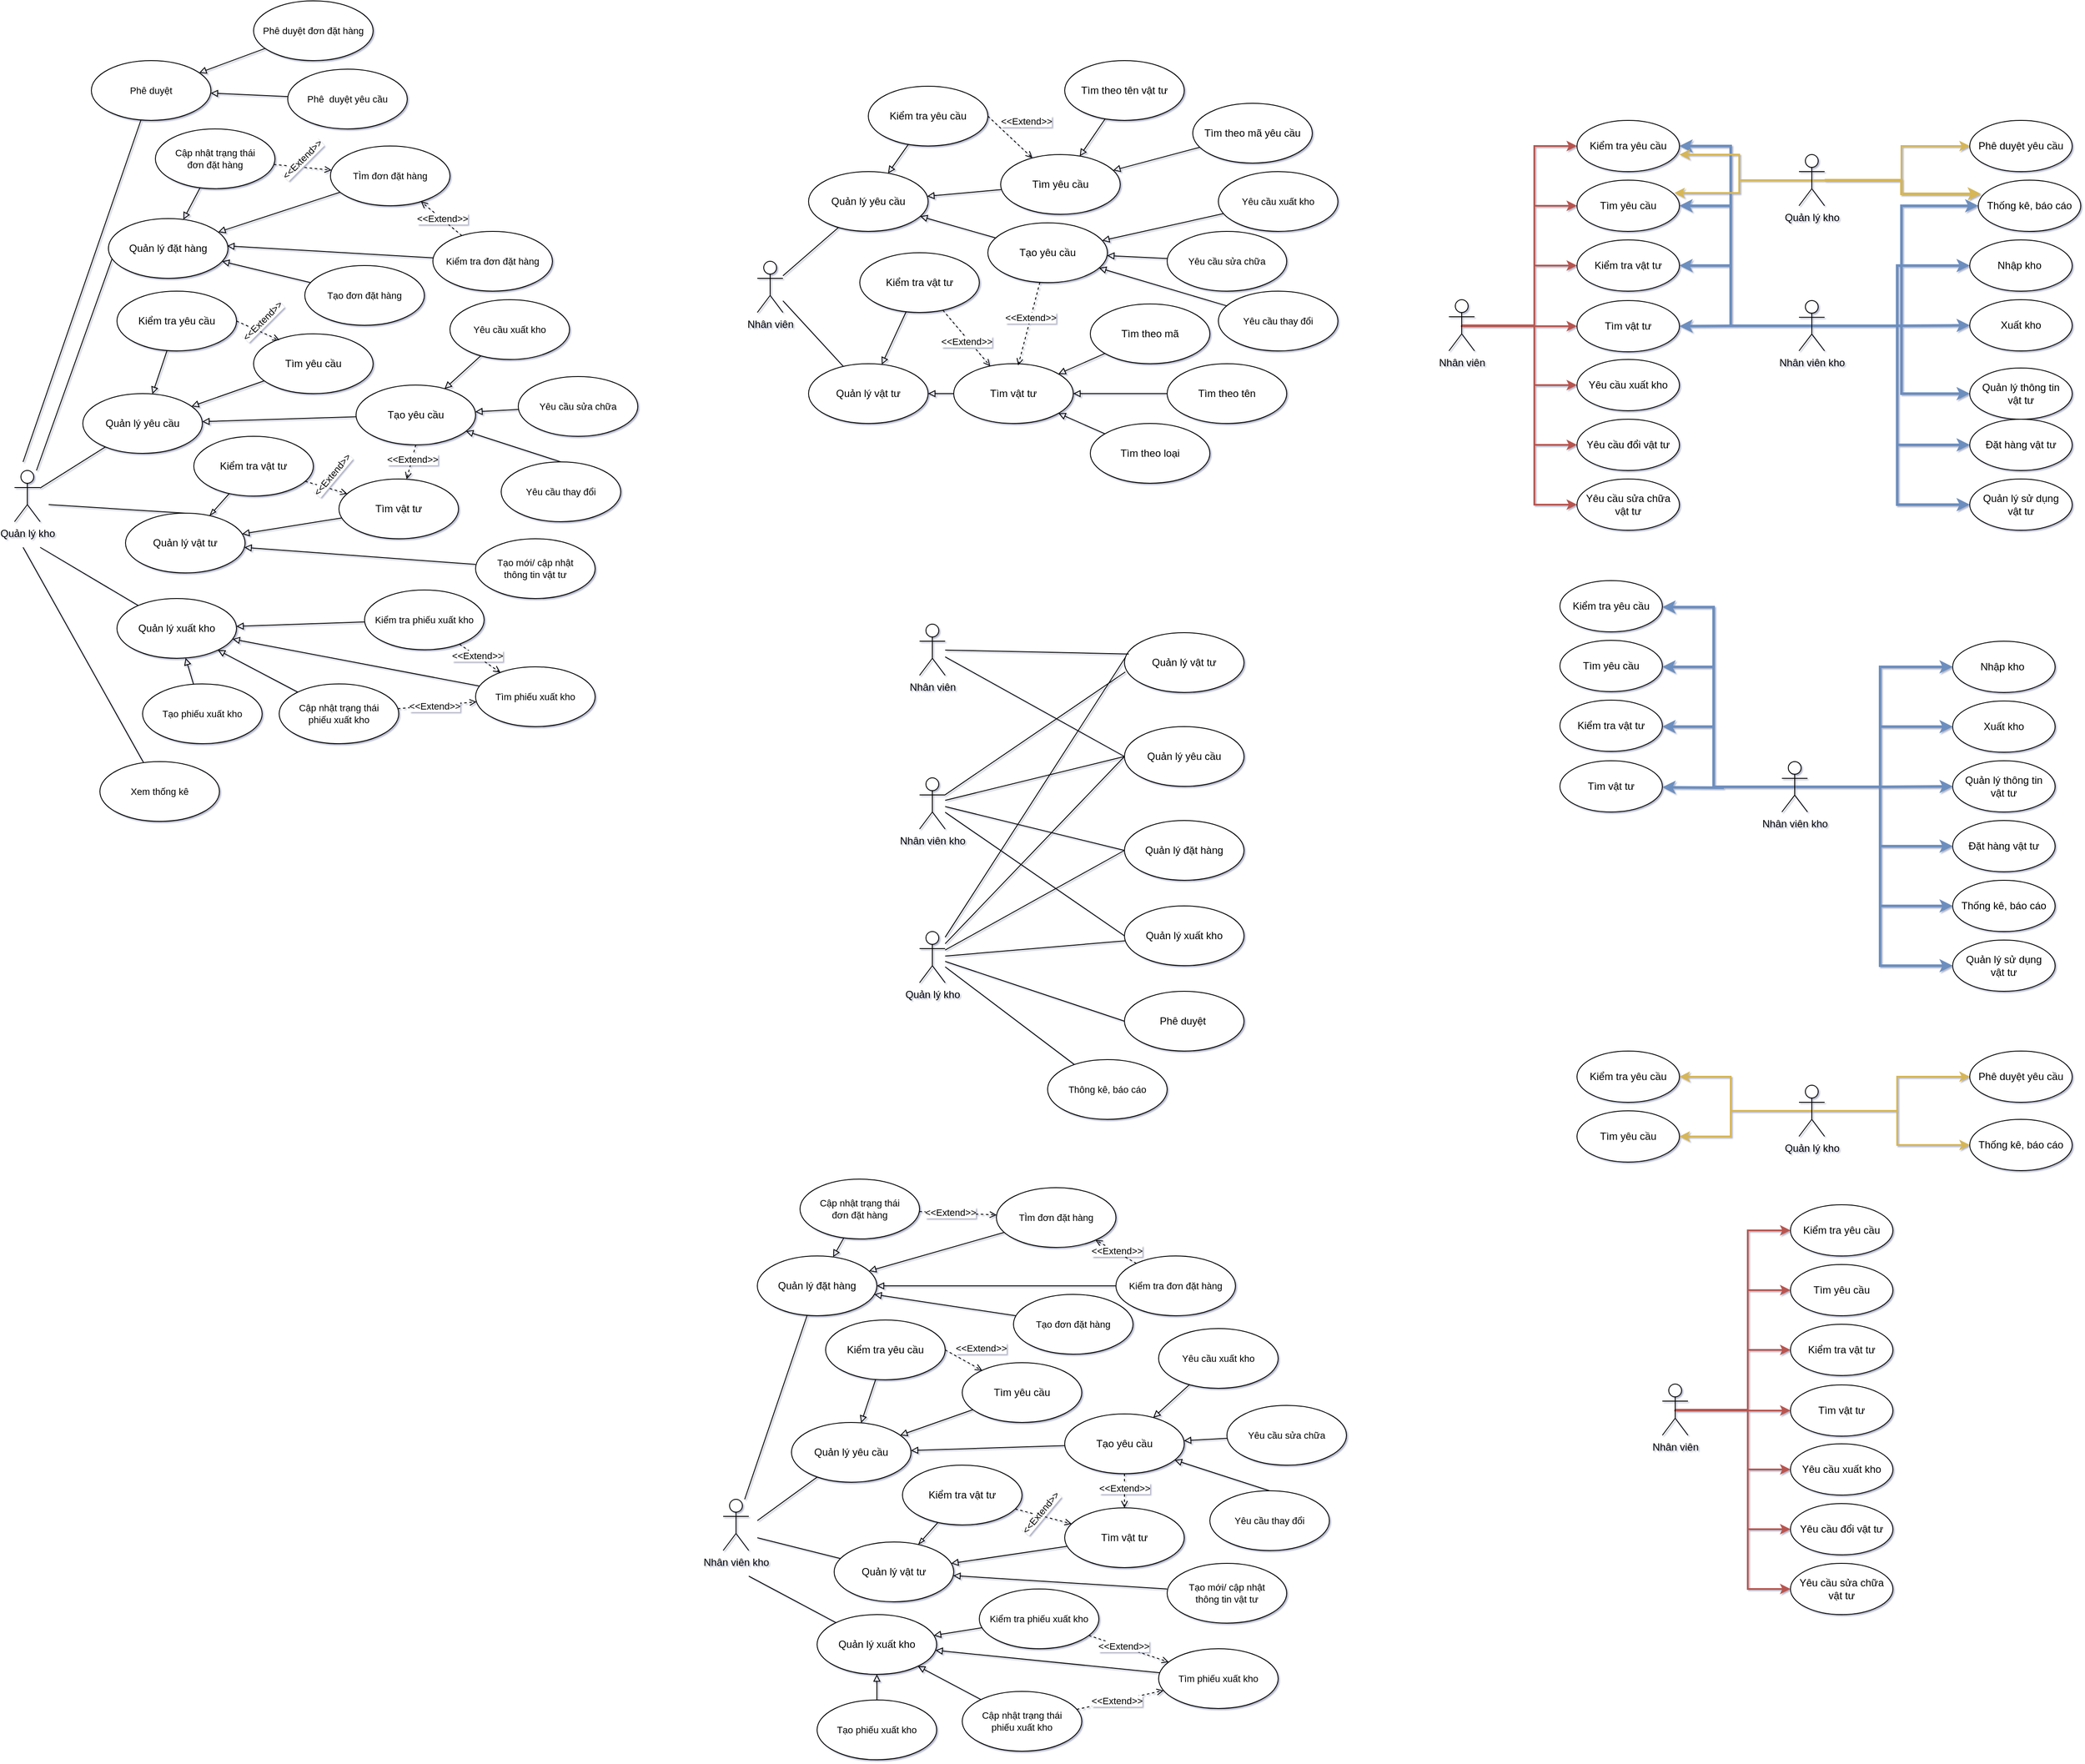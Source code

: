 <mxfile version="22.0.2" type="device">
  <diagram name="Page-1" id="PO3x2LhO33WNsq4n8qBL">
    <mxGraphModel dx="3118" dy="868" grid="1" gridSize="10" guides="1" tooltips="1" connect="1" arrows="1" fold="1" page="1" pageScale="1" pageWidth="850" pageHeight="1100" background="#ffffff" math="0" shadow="1">
      <root>
        <mxCell id="0" />
        <mxCell id="1" parent="0" />
        <mxCell id="ZTkKuJltNhoVlo2dpilN-14" style="edgeStyle=orthogonalEdgeStyle;rounded=0;orthogonalLoop=1;jettySize=auto;html=1;exitX=0.5;exitY=0.5;exitDx=0;exitDy=0;exitPerimeter=0;fontFamily=Helvetica;fontSize=12;fontColor=default;fillColor=#f8cecc;strokeColor=#b85450;strokeWidth=2;" parent="1" source="ZTkKuJltNhoVlo2dpilN-1" target="ZTkKuJltNhoVlo2dpilN-8" edge="1">
          <mxGeometry relative="1" as="geometry">
            <Array as="points">
              <mxPoint x="130" y="460" />
              <mxPoint x="130" y="390" />
            </Array>
          </mxGeometry>
        </mxCell>
        <mxCell id="ZTkKuJltNhoVlo2dpilN-41" style="edgeStyle=orthogonalEdgeStyle;rounded=0;orthogonalLoop=1;jettySize=auto;html=1;exitX=0.5;exitY=0.5;exitDx=0;exitDy=0;exitPerimeter=0;entryX=0;entryY=0.5;entryDx=0;entryDy=0;fontFamily=Helvetica;fontSize=12;fontColor=default;fillColor=#f8cecc;strokeColor=#b85450;strokeWidth=2;" parent="1" source="ZTkKuJltNhoVlo2dpilN-1" target="ZTkKuJltNhoVlo2dpilN-39" edge="1">
          <mxGeometry relative="1" as="geometry">
            <Array as="points">
              <mxPoint x="130" y="460" />
              <mxPoint x="130" y="600" />
            </Array>
          </mxGeometry>
        </mxCell>
        <mxCell id="ZTkKuJltNhoVlo2dpilN-42" style="edgeStyle=orthogonalEdgeStyle;rounded=0;orthogonalLoop=1;jettySize=auto;html=1;exitX=0.5;exitY=0.5;exitDx=0;exitDy=0;exitPerimeter=0;entryX=0;entryY=0.5;entryDx=0;entryDy=0;fontFamily=Helvetica;fontSize=12;fontColor=default;strokeWidth=2;fillColor=#f8cecc;strokeColor=#b85450;" parent="1" source="ZTkKuJltNhoVlo2dpilN-1" target="ZTkKuJltNhoVlo2dpilN-40" edge="1">
          <mxGeometry relative="1" as="geometry">
            <Array as="points">
              <mxPoint x="130" y="460" />
              <mxPoint x="130" y="670" />
            </Array>
          </mxGeometry>
        </mxCell>
        <mxCell id="ZTkKuJltNhoVlo2dpilN-46" style="edgeStyle=orthogonalEdgeStyle;rounded=0;orthogonalLoop=1;jettySize=auto;html=1;exitX=0.5;exitY=0.5;exitDx=0;exitDy=0;exitPerimeter=0;entryX=0;entryY=0.5;entryDx=0;entryDy=0;fontFamily=Helvetica;fontSize=12;fontColor=default;fillColor=#f8cecc;strokeColor=#b85450;strokeWidth=2;" parent="1" source="ZTkKuJltNhoVlo2dpilN-1" target="ZTkKuJltNhoVlo2dpilN-7" edge="1">
          <mxGeometry relative="1" as="geometry">
            <Array as="points">
              <mxPoint x="45" y="461" />
            </Array>
          </mxGeometry>
        </mxCell>
        <mxCell id="YhEjxaf_NztiyePecb9a-3" style="edgeStyle=orthogonalEdgeStyle;rounded=0;orthogonalLoop=1;jettySize=auto;html=1;exitX=0.5;exitY=0.5;exitDx=0;exitDy=0;exitPerimeter=0;entryX=0;entryY=0.5;entryDx=0;entryDy=0;fillColor=#f8cecc;strokeColor=#b85450;strokeWidth=2;" parent="1" source="ZTkKuJltNhoVlo2dpilN-1" target="YhEjxaf_NztiyePecb9a-1" edge="1">
          <mxGeometry relative="1" as="geometry">
            <Array as="points">
              <mxPoint x="130" y="460" />
              <mxPoint x="130" y="250" />
            </Array>
          </mxGeometry>
        </mxCell>
        <mxCell id="YhEjxaf_NztiyePecb9a-4" style="edgeStyle=orthogonalEdgeStyle;rounded=0;orthogonalLoop=1;jettySize=auto;html=1;exitX=0.5;exitY=0.5;exitDx=0;exitDy=0;exitPerimeter=0;entryX=0;entryY=0.5;entryDx=0;entryDy=0;fillColor=#f8cecc;strokeColor=#b85450;strokeWidth=2;" parent="1" source="ZTkKuJltNhoVlo2dpilN-1" target="YhEjxaf_NztiyePecb9a-2" edge="1">
          <mxGeometry relative="1" as="geometry">
            <Array as="points">
              <mxPoint x="130" y="460" />
              <mxPoint x="130" y="320" />
            </Array>
          </mxGeometry>
        </mxCell>
        <mxCell id="YhEjxaf_NztiyePecb9a-13" style="edgeStyle=orthogonalEdgeStyle;rounded=0;orthogonalLoop=1;jettySize=auto;html=1;exitX=0.5;exitY=0.5;exitDx=0;exitDy=0;exitPerimeter=0;entryX=0;entryY=0.5;entryDx=0;entryDy=0;fillColor=#f8cecc;strokeColor=#b85450;strokeWidth=2;" parent="1" source="ZTkKuJltNhoVlo2dpilN-1" target="ZTkKuJltNhoVlo2dpilN-13" edge="1">
          <mxGeometry relative="1" as="geometry">
            <Array as="points">
              <mxPoint x="130" y="460" />
              <mxPoint x="130" y="530" />
            </Array>
          </mxGeometry>
        </mxCell>
        <mxCell id="ZTkKuJltNhoVlo2dpilN-1" value="Nhân viên" style="shape=umlActor;verticalLabelPosition=bottom;verticalAlign=top;html=1;outlineConnect=0;" parent="1" vertex="1">
          <mxGeometry x="30" y="430" width="30" height="60" as="geometry" />
        </mxCell>
        <mxCell id="YhEjxaf_NztiyePecb9a-7" style="edgeStyle=orthogonalEdgeStyle;rounded=0;orthogonalLoop=1;jettySize=auto;html=1;exitX=0.5;exitY=0.5;exitDx=0;exitDy=0;exitPerimeter=0;entryX=1;entryY=0.5;entryDx=0;entryDy=0;fillColor=#dae8fc;strokeColor=#6c8ebf;strokeWidth=3;" parent="1" source="ZTkKuJltNhoVlo2dpilN-2" target="YhEjxaf_NztiyePecb9a-1" edge="1">
          <mxGeometry relative="1" as="geometry">
            <Array as="points">
              <mxPoint x="360" y="461" />
              <mxPoint x="360" y="250" />
            </Array>
          </mxGeometry>
        </mxCell>
        <mxCell id="YhEjxaf_NztiyePecb9a-8" style="edgeStyle=orthogonalEdgeStyle;rounded=0;orthogonalLoop=1;jettySize=auto;html=1;exitX=0.5;exitY=0.5;exitDx=0;exitDy=0;exitPerimeter=0;entryX=1;entryY=0.5;entryDx=0;entryDy=0;strokeWidth=3;fillColor=#dae8fc;strokeColor=#6c8ebf;" parent="1" source="ZTkKuJltNhoVlo2dpilN-2" target="YhEjxaf_NztiyePecb9a-2" edge="1">
          <mxGeometry relative="1" as="geometry">
            <Array as="points">
              <mxPoint x="360" y="461" />
              <mxPoint x="360" y="320" />
            </Array>
          </mxGeometry>
        </mxCell>
        <mxCell id="YhEjxaf_NztiyePecb9a-9" style="edgeStyle=orthogonalEdgeStyle;rounded=0;orthogonalLoop=1;jettySize=auto;html=1;exitX=0.5;exitY=0.5;exitDx=0;exitDy=0;exitPerimeter=0;entryX=1;entryY=0.5;entryDx=0;entryDy=0;fillColor=#dae8fc;strokeColor=#6c8ebf;strokeWidth=3;" parent="1" source="ZTkKuJltNhoVlo2dpilN-2" target="ZTkKuJltNhoVlo2dpilN-8" edge="1">
          <mxGeometry relative="1" as="geometry">
            <Array as="points">
              <mxPoint x="360" y="461" />
              <mxPoint x="360" y="390" />
            </Array>
          </mxGeometry>
        </mxCell>
        <mxCell id="YhEjxaf_NztiyePecb9a-10" style="edgeStyle=orthogonalEdgeStyle;rounded=0;orthogonalLoop=1;jettySize=auto;html=1;exitX=0.5;exitY=0.5;exitDx=0;exitDy=0;exitPerimeter=0;entryX=1;entryY=0.5;entryDx=0;entryDy=0;fillColor=#dae8fc;strokeColor=#6c8ebf;strokeWidth=3;" parent="1" source="ZTkKuJltNhoVlo2dpilN-2" target="ZTkKuJltNhoVlo2dpilN-7" edge="1">
          <mxGeometry relative="1" as="geometry" />
        </mxCell>
        <mxCell id="YhEjxaf_NztiyePecb9a-14" style="edgeStyle=orthogonalEdgeStyle;rounded=0;orthogonalLoop=1;jettySize=auto;html=1;exitX=0.5;exitY=0.5;exitDx=0;exitDy=0;exitPerimeter=0;entryX=0;entryY=0.5;entryDx=0;entryDy=0;fillColor=#dae8fc;strokeColor=#6c8ebf;strokeWidth=3;" parent="1" source="ZTkKuJltNhoVlo2dpilN-2" target="ZTkKuJltNhoVlo2dpilN-9" edge="1">
          <mxGeometry relative="1" as="geometry" />
        </mxCell>
        <mxCell id="YhEjxaf_NztiyePecb9a-15" style="edgeStyle=orthogonalEdgeStyle;rounded=0;orthogonalLoop=1;jettySize=auto;html=1;exitX=0.5;exitY=0.5;exitDx=0;exitDy=0;exitPerimeter=0;entryX=0;entryY=0.5;entryDx=0;entryDy=0;fillColor=#dae8fc;strokeColor=#6c8ebf;strokeWidth=3;" parent="1" source="ZTkKuJltNhoVlo2dpilN-2" target="ZTkKuJltNhoVlo2dpilN-11" edge="1">
          <mxGeometry relative="1" as="geometry" />
        </mxCell>
        <mxCell id="YhEjxaf_NztiyePecb9a-16" style="edgeStyle=orthogonalEdgeStyle;rounded=0;orthogonalLoop=1;jettySize=auto;html=1;exitX=0.5;exitY=0.5;exitDx=0;exitDy=0;exitPerimeter=0;entryX=0;entryY=0.5;entryDx=0;entryDy=0;fillColor=#dae8fc;strokeColor=#6c8ebf;strokeWidth=3;" parent="1" source="ZTkKuJltNhoVlo2dpilN-2" target="ZTkKuJltNhoVlo2dpilN-10" edge="1">
          <mxGeometry relative="1" as="geometry" />
        </mxCell>
        <mxCell id="YhEjxaf_NztiyePecb9a-17" style="edgeStyle=orthogonalEdgeStyle;rounded=0;orthogonalLoop=1;jettySize=auto;html=1;exitX=0.5;exitY=0.5;exitDx=0;exitDy=0;exitPerimeter=0;fillColor=#dae8fc;strokeColor=#6c8ebf;strokeWidth=3;" parent="1" source="ZTkKuJltNhoVlo2dpilN-2" target="ZTkKuJltNhoVlo2dpilN-12" edge="1">
          <mxGeometry relative="1" as="geometry">
            <Array as="points">
              <mxPoint x="560" y="461" />
              <mxPoint x="560" y="540" />
            </Array>
          </mxGeometry>
        </mxCell>
        <mxCell id="YhEjxaf_NztiyePecb9a-18" style="edgeStyle=orthogonalEdgeStyle;rounded=0;orthogonalLoop=1;jettySize=auto;html=1;exitX=0.5;exitY=0.5;exitDx=0;exitDy=0;exitPerimeter=0;entryX=0;entryY=0.5;entryDx=0;entryDy=0;fillColor=#dae8fc;strokeColor=#6c8ebf;strokeWidth=3;" parent="1" source="ZTkKuJltNhoVlo2dpilN-2" target="ZTkKuJltNhoVlo2dpilN-6" edge="1">
          <mxGeometry relative="1" as="geometry" />
        </mxCell>
        <mxCell id="YhEjxaf_NztiyePecb9a-19" style="edgeStyle=orthogonalEdgeStyle;rounded=0;orthogonalLoop=1;jettySize=auto;html=1;exitX=0.5;exitY=0.5;exitDx=0;exitDy=0;exitPerimeter=0;entryX=0;entryY=0.5;entryDx=0;entryDy=0;fillColor=#dae8fc;strokeColor=#6c8ebf;strokeWidth=3;" parent="1" source="ZTkKuJltNhoVlo2dpilN-2" target="ZTkKuJltNhoVlo2dpilN-5" edge="1">
          <mxGeometry relative="1" as="geometry" />
        </mxCell>
        <mxCell id="ZTkKuJltNhoVlo2dpilN-2" value="Nhân viên kho" style="shape=umlActor;verticalLabelPosition=bottom;verticalAlign=top;html=1;outlineConnect=0;" parent="1" vertex="1">
          <mxGeometry x="440" y="431" width="30" height="59" as="geometry" />
        </mxCell>
        <mxCell id="ZTkKuJltNhoVlo2dpilN-5" value="Nhập kho&lt;span style=&quot;white-space: pre;&quot;&gt; &lt;/span&gt;" style="ellipse;whiteSpace=wrap;html=1;" parent="1" vertex="1">
          <mxGeometry x="640" y="360" width="120" height="60" as="geometry" />
        </mxCell>
        <mxCell id="ZTkKuJltNhoVlo2dpilN-6" value="Xuất kho" style="ellipse;whiteSpace=wrap;html=1;" parent="1" vertex="1">
          <mxGeometry x="640" y="430" width="120" height="60" as="geometry" />
        </mxCell>
        <mxCell id="ZTkKuJltNhoVlo2dpilN-7" value="Tìm vật tư" style="ellipse;whiteSpace=wrap;html=1;" parent="1" vertex="1">
          <mxGeometry x="180" y="431" width="120" height="60" as="geometry" />
        </mxCell>
        <mxCell id="ZTkKuJltNhoVlo2dpilN-8" value="Kiểm tra vật tư" style="ellipse;whiteSpace=wrap;html=1;" parent="1" vertex="1">
          <mxGeometry x="180" y="360" width="120" height="60" as="geometry" />
        </mxCell>
        <mxCell id="ZTkKuJltNhoVlo2dpilN-9" value="Quản lý sử dụng &lt;br&gt;vật tư" style="ellipse;whiteSpace=wrap;html=1;strokeColor=default;fontFamily=Helvetica;fontSize=12;fontColor=default;fillColor=default;" parent="1" vertex="1">
          <mxGeometry x="640" y="640" width="120" height="60" as="geometry" />
        </mxCell>
        <mxCell id="ZTkKuJltNhoVlo2dpilN-10" value="Đặt hàng vật tư" style="ellipse;whiteSpace=wrap;html=1;strokeColor=default;fontFamily=Helvetica;fontSize=12;fontColor=default;fillColor=default;" parent="1" vertex="1">
          <mxGeometry x="640" y="570" width="120" height="60" as="geometry" />
        </mxCell>
        <mxCell id="ZTkKuJltNhoVlo2dpilN-11" value="Thống kê, báo cáo" style="ellipse;whiteSpace=wrap;html=1;strokeColor=default;fontFamily=Helvetica;fontSize=12;fontColor=default;fillColor=default;" parent="1" vertex="1">
          <mxGeometry x="650" y="290" width="120" height="60" as="geometry" />
        </mxCell>
        <mxCell id="ZTkKuJltNhoVlo2dpilN-12" value="Quản lý thông tin &lt;br&gt;vật tư" style="ellipse;whiteSpace=wrap;html=1;strokeColor=default;fontFamily=Helvetica;fontSize=12;fontColor=default;fillColor=default;" parent="1" vertex="1">
          <mxGeometry x="640" y="510" width="120" height="60" as="geometry" />
        </mxCell>
        <mxCell id="YhEjxaf_NztiyePecb9a-5" style="rounded=0;orthogonalLoop=1;jettySize=auto;html=1;exitX=0.5;exitY=0.5;exitDx=0;exitDy=0;exitPerimeter=0;entryX=1;entryY=0.667;entryDx=0;entryDy=0;fillColor=#fff2cc;strokeColor=#d6b656;strokeWidth=2;entryPerimeter=0;edgeStyle=orthogonalEdgeStyle;" parent="1" source="ZTkKuJltNhoVlo2dpilN-37" target="YhEjxaf_NztiyePecb9a-1" edge="1">
          <mxGeometry relative="1" as="geometry" />
        </mxCell>
        <mxCell id="YhEjxaf_NztiyePecb9a-6" style="rounded=0;orthogonalLoop=1;jettySize=auto;html=1;exitX=0.5;exitY=0.5;exitDx=0;exitDy=0;exitPerimeter=0;entryX=0.95;entryY=0.25;entryDx=0;entryDy=0;fillColor=#fff2cc;strokeColor=#d6b656;strokeWidth=2;entryPerimeter=0;edgeStyle=orthogonalEdgeStyle;" parent="1" source="ZTkKuJltNhoVlo2dpilN-37" target="YhEjxaf_NztiyePecb9a-2" edge="1">
          <mxGeometry relative="1" as="geometry" />
        </mxCell>
        <mxCell id="g6O-E3Q-hU-qnTZRdsyA-1" style="edgeStyle=orthogonalEdgeStyle;rounded=0;orthogonalLoop=1;jettySize=auto;html=1;exitX=0.5;exitY=0.5;exitDx=0;exitDy=0;exitPerimeter=0;entryX=0;entryY=0.5;entryDx=0;entryDy=0;fillColor=#fff2cc;strokeColor=#d6b656;strokeWidth=2;" parent="1" source="ZTkKuJltNhoVlo2dpilN-37" target="ZTkKuJltNhoVlo2dpilN-38" edge="1">
          <mxGeometry relative="1" as="geometry">
            <Array as="points">
              <mxPoint x="560" y="290" />
              <mxPoint x="560" y="250" />
            </Array>
          </mxGeometry>
        </mxCell>
        <mxCell id="4CT8OAJzLox_ek4JzMqf-33" style="rounded=0;orthogonalLoop=1;jettySize=auto;html=1;fillColor=#fff2cc;strokeColor=#d6b656;strokeWidth=3;entryX=0.025;entryY=0.267;entryDx=0;entryDy=0;entryPerimeter=0;edgeStyle=orthogonalEdgeStyle;" parent="1" source="ZTkKuJltNhoVlo2dpilN-37" target="ZTkKuJltNhoVlo2dpilN-11" edge="1">
          <mxGeometry relative="1" as="geometry">
            <mxPoint x="610" y="280" as="targetPoint" />
          </mxGeometry>
        </mxCell>
        <mxCell id="ZTkKuJltNhoVlo2dpilN-37" value="Quản lý kho" style="shape=umlActor;verticalLabelPosition=bottom;verticalAlign=top;html=1;outlineConnect=0;strokeColor=default;fontFamily=Helvetica;fontSize=12;fontColor=default;fillColor=default;" parent="1" vertex="1">
          <mxGeometry x="440" y="260" width="30" height="60" as="geometry" />
        </mxCell>
        <mxCell id="ZTkKuJltNhoVlo2dpilN-38" value="Phê duyệt yêu cầu" style="ellipse;whiteSpace=wrap;html=1;strokeColor=default;fontFamily=Helvetica;fontSize=12;fontColor=default;fillColor=default;" parent="1" vertex="1">
          <mxGeometry x="640" y="220" width="120" height="60" as="geometry" />
        </mxCell>
        <mxCell id="ZTkKuJltNhoVlo2dpilN-39" value="Yêu cầu đổi vật tư&lt;br&gt;" style="ellipse;whiteSpace=wrap;html=1;strokeColor=default;fontFamily=Helvetica;fontSize=12;fontColor=default;fillColor=default;" parent="1" vertex="1">
          <mxGeometry x="180" y="570" width="120" height="60" as="geometry" />
        </mxCell>
        <mxCell id="ZTkKuJltNhoVlo2dpilN-40" value="Yêu cầu sửa chữa vật tư" style="ellipse;whiteSpace=wrap;html=1;strokeColor=default;fontFamily=Helvetica;fontSize=12;fontColor=default;fillColor=default;" parent="1" vertex="1">
          <mxGeometry x="180" y="640" width="120" height="60" as="geometry" />
        </mxCell>
        <mxCell id="ZTkKuJltNhoVlo2dpilN-13" value="Yêu cầu xuất kho&lt;br&gt;" style="ellipse;whiteSpace=wrap;html=1;strokeColor=default;fontFamily=Helvetica;fontSize=12;fontColor=default;fillColor=default;" parent="1" vertex="1">
          <mxGeometry x="180" y="500" width="120" height="60" as="geometry" />
        </mxCell>
        <mxCell id="YhEjxaf_NztiyePecb9a-1" value="Kiểm tra yêu cầu" style="ellipse;whiteSpace=wrap;html=1;" parent="1" vertex="1">
          <mxGeometry x="180" y="220" width="120" height="60" as="geometry" />
        </mxCell>
        <mxCell id="YhEjxaf_NztiyePecb9a-2" value="Tìm yêu cầu" style="ellipse;whiteSpace=wrap;html=1;" parent="1" vertex="1">
          <mxGeometry x="180" y="290" width="120" height="60" as="geometry" />
        </mxCell>
        <mxCell id="4CT8OAJzLox_ek4JzMqf-2" style="edgeStyle=orthogonalEdgeStyle;rounded=0;orthogonalLoop=1;jettySize=auto;html=1;exitX=0.5;exitY=0.5;exitDx=0;exitDy=0;exitPerimeter=0;entryX=1;entryY=0.5;entryDx=0;entryDy=0;fillColor=#dae8fc;strokeColor=#6c8ebf;strokeWidth=3;" parent="1" source="4CT8OAJzLox_ek4JzMqf-13" edge="1">
          <mxGeometry relative="1" as="geometry">
            <Array as="points">
              <mxPoint x="340" y="1001" />
              <mxPoint x="340" y="790" />
            </Array>
            <mxPoint x="280" y="790" as="targetPoint" />
          </mxGeometry>
        </mxCell>
        <mxCell id="4CT8OAJzLox_ek4JzMqf-3" style="edgeStyle=orthogonalEdgeStyle;rounded=0;orthogonalLoop=1;jettySize=auto;html=1;exitX=0.5;exitY=0.5;exitDx=0;exitDy=0;exitPerimeter=0;entryX=1;entryY=0.5;entryDx=0;entryDy=0;strokeWidth=3;fillColor=#dae8fc;strokeColor=#6c8ebf;" parent="1" source="4CT8OAJzLox_ek4JzMqf-13" edge="1">
          <mxGeometry relative="1" as="geometry">
            <Array as="points">
              <mxPoint x="340" y="1001" />
              <mxPoint x="340" y="860" />
            </Array>
            <mxPoint x="280" y="860" as="targetPoint" />
          </mxGeometry>
        </mxCell>
        <mxCell id="4CT8OAJzLox_ek4JzMqf-4" style="edgeStyle=orthogonalEdgeStyle;rounded=0;orthogonalLoop=1;jettySize=auto;html=1;exitX=0.5;exitY=0.5;exitDx=0;exitDy=0;exitPerimeter=0;entryX=1;entryY=0.5;entryDx=0;entryDy=0;fillColor=#dae8fc;strokeColor=#6c8ebf;strokeWidth=3;" parent="1" source="4CT8OAJzLox_ek4JzMqf-13" edge="1">
          <mxGeometry relative="1" as="geometry">
            <Array as="points">
              <mxPoint x="340" y="1001" />
              <mxPoint x="340" y="930" />
            </Array>
            <mxPoint x="280" y="930" as="targetPoint" />
          </mxGeometry>
        </mxCell>
        <mxCell id="4CT8OAJzLox_ek4JzMqf-5" style="edgeStyle=orthogonalEdgeStyle;rounded=0;orthogonalLoop=1;jettySize=auto;html=1;exitX=0.5;exitY=0.5;exitDx=0;exitDy=0;exitPerimeter=0;entryX=1;entryY=0.5;entryDx=0;entryDy=0;fillColor=#dae8fc;strokeColor=#6c8ebf;strokeWidth=3;" parent="1" source="4CT8OAJzLox_ek4JzMqf-13" edge="1">
          <mxGeometry relative="1" as="geometry">
            <mxPoint x="280" y="1001" as="targetPoint" />
          </mxGeometry>
        </mxCell>
        <mxCell id="4CT8OAJzLox_ek4JzMqf-6" style="edgeStyle=orthogonalEdgeStyle;rounded=0;orthogonalLoop=1;jettySize=auto;html=1;exitX=0.5;exitY=0.5;exitDx=0;exitDy=0;exitPerimeter=0;entryX=0;entryY=0.5;entryDx=0;entryDy=0;fillColor=#dae8fc;strokeColor=#6c8ebf;strokeWidth=3;" parent="1" source="4CT8OAJzLox_ek4JzMqf-13" target="4CT8OAJzLox_ek4JzMqf-16" edge="1">
          <mxGeometry relative="1" as="geometry" />
        </mxCell>
        <mxCell id="4CT8OAJzLox_ek4JzMqf-7" style="edgeStyle=orthogonalEdgeStyle;rounded=0;orthogonalLoop=1;jettySize=auto;html=1;exitX=0.5;exitY=0.5;exitDx=0;exitDy=0;exitPerimeter=0;entryX=0;entryY=0.5;entryDx=0;entryDy=0;fillColor=#dae8fc;strokeColor=#6c8ebf;strokeWidth=3;" parent="1" source="4CT8OAJzLox_ek4JzMqf-13" target="4CT8OAJzLox_ek4JzMqf-18" edge="1">
          <mxGeometry relative="1" as="geometry" />
        </mxCell>
        <mxCell id="4CT8OAJzLox_ek4JzMqf-8" style="edgeStyle=orthogonalEdgeStyle;rounded=0;orthogonalLoop=1;jettySize=auto;html=1;exitX=0.5;exitY=0.5;exitDx=0;exitDy=0;exitPerimeter=0;entryX=0;entryY=0.5;entryDx=0;entryDy=0;fillColor=#dae8fc;strokeColor=#6c8ebf;strokeWidth=3;" parent="1" source="4CT8OAJzLox_ek4JzMqf-13" target="4CT8OAJzLox_ek4JzMqf-17" edge="1">
          <mxGeometry relative="1" as="geometry" />
        </mxCell>
        <mxCell id="4CT8OAJzLox_ek4JzMqf-9" style="edgeStyle=orthogonalEdgeStyle;rounded=0;orthogonalLoop=1;jettySize=auto;html=1;exitX=0.5;exitY=0.5;exitDx=0;exitDy=0;exitPerimeter=0;fillColor=#dae8fc;strokeColor=#6c8ebf;strokeWidth=3;" parent="1" source="4CT8OAJzLox_ek4JzMqf-13" target="4CT8OAJzLox_ek4JzMqf-19" edge="1">
          <mxGeometry relative="1" as="geometry" />
        </mxCell>
        <mxCell id="4CT8OAJzLox_ek4JzMqf-10" style="edgeStyle=orthogonalEdgeStyle;rounded=0;orthogonalLoop=1;jettySize=auto;html=1;exitX=0.5;exitY=0.5;exitDx=0;exitDy=0;exitPerimeter=0;entryX=0;entryY=0.5;entryDx=0;entryDy=0;fillColor=#dae8fc;strokeColor=#6c8ebf;strokeWidth=3;" parent="1" source="4CT8OAJzLox_ek4JzMqf-13" target="4CT8OAJzLox_ek4JzMqf-15" edge="1">
          <mxGeometry relative="1" as="geometry" />
        </mxCell>
        <mxCell id="4CT8OAJzLox_ek4JzMqf-11" style="edgeStyle=orthogonalEdgeStyle;rounded=0;orthogonalLoop=1;jettySize=auto;html=1;exitX=0.5;exitY=0.5;exitDx=0;exitDy=0;exitPerimeter=0;entryX=0;entryY=0.5;entryDx=0;entryDy=0;fillColor=#dae8fc;strokeColor=#6c8ebf;strokeWidth=3;" parent="1" source="4CT8OAJzLox_ek4JzMqf-13" target="4CT8OAJzLox_ek4JzMqf-14" edge="1">
          <mxGeometry relative="1" as="geometry" />
        </mxCell>
        <mxCell id="4CT8OAJzLox_ek4JzMqf-13" value="Nhân viên kho" style="shape=umlActor;verticalLabelPosition=bottom;verticalAlign=top;html=1;outlineConnect=0;" parent="1" vertex="1">
          <mxGeometry x="420" y="971" width="30" height="59" as="geometry" />
        </mxCell>
        <mxCell id="4CT8OAJzLox_ek4JzMqf-14" value="Nhập kho&lt;span style=&quot;white-space: pre;&quot;&gt; &lt;/span&gt;" style="ellipse;whiteSpace=wrap;html=1;" parent="1" vertex="1">
          <mxGeometry x="620" y="830" width="120" height="60" as="geometry" />
        </mxCell>
        <mxCell id="4CT8OAJzLox_ek4JzMqf-15" value="Xuất kho" style="ellipse;whiteSpace=wrap;html=1;" parent="1" vertex="1">
          <mxGeometry x="620" y="900" width="120" height="60" as="geometry" />
        </mxCell>
        <mxCell id="4CT8OAJzLox_ek4JzMqf-16" value="Quản lý sử dụng &lt;br&gt;vật tư" style="ellipse;whiteSpace=wrap;html=1;strokeColor=default;fontFamily=Helvetica;fontSize=12;fontColor=default;fillColor=default;" parent="1" vertex="1">
          <mxGeometry x="620" y="1180" width="120" height="60" as="geometry" />
        </mxCell>
        <mxCell id="4CT8OAJzLox_ek4JzMqf-17" value="Đặt hàng vật tư" style="ellipse;whiteSpace=wrap;html=1;strokeColor=default;fontFamily=Helvetica;fontSize=12;fontColor=default;fillColor=default;" parent="1" vertex="1">
          <mxGeometry x="620" y="1040" width="120" height="60" as="geometry" />
        </mxCell>
        <mxCell id="4CT8OAJzLox_ek4JzMqf-18" value="Thống kê, báo cáo" style="ellipse;whiteSpace=wrap;html=1;strokeColor=default;fontFamily=Helvetica;fontSize=12;fontColor=default;fillColor=default;" parent="1" vertex="1">
          <mxGeometry x="620" y="1110" width="120" height="60" as="geometry" />
        </mxCell>
        <mxCell id="4CT8OAJzLox_ek4JzMqf-19" value="Quản lý thông tin &lt;br&gt;vật tư" style="ellipse;whiteSpace=wrap;html=1;strokeColor=default;fontFamily=Helvetica;fontSize=12;fontColor=default;fillColor=default;" parent="1" vertex="1">
          <mxGeometry x="620" y="970" width="120" height="60" as="geometry" />
        </mxCell>
        <mxCell id="4CT8OAJzLox_ek4JzMqf-21" value="Tìm vật tư" style="ellipse;whiteSpace=wrap;html=1;" parent="1" vertex="1">
          <mxGeometry x="160" y="970" width="120" height="60" as="geometry" />
        </mxCell>
        <mxCell id="4CT8OAJzLox_ek4JzMqf-22" value="Kiểm tra vật tư" style="ellipse;whiteSpace=wrap;html=1;" parent="1" vertex="1">
          <mxGeometry x="160" y="899" width="120" height="60" as="geometry" />
        </mxCell>
        <mxCell id="4CT8OAJzLox_ek4JzMqf-23" value="Kiểm tra yêu cầu" style="ellipse;whiteSpace=wrap;html=1;" parent="1" vertex="1">
          <mxGeometry x="160" y="759" width="120" height="60" as="geometry" />
        </mxCell>
        <mxCell id="4CT8OAJzLox_ek4JzMqf-24" value="Tìm yêu cầu" style="ellipse;whiteSpace=wrap;html=1;" parent="1" vertex="1">
          <mxGeometry x="160" y="829" width="120" height="60" as="geometry" />
        </mxCell>
        <mxCell id="4CT8OAJzLox_ek4JzMqf-25" style="edgeStyle=orthogonalEdgeStyle;rounded=0;orthogonalLoop=1;jettySize=auto;html=1;exitX=0.5;exitY=0.5;exitDx=0;exitDy=0;exitPerimeter=0;entryX=1;entryY=0.5;entryDx=0;entryDy=0;fillColor=#fff2cc;strokeColor=#d6b656;strokeWidth=2;" parent="1" source="4CT8OAJzLox_ek4JzMqf-28" target="4CT8OAJzLox_ek4JzMqf-30" edge="1">
          <mxGeometry relative="1" as="geometry">
            <Array as="points">
              <mxPoint x="360" y="1380" />
              <mxPoint x="360" y="1340" />
            </Array>
          </mxGeometry>
        </mxCell>
        <mxCell id="4CT8OAJzLox_ek4JzMqf-26" style="edgeStyle=orthogonalEdgeStyle;rounded=0;orthogonalLoop=1;jettySize=auto;html=1;exitX=0.5;exitY=0.5;exitDx=0;exitDy=0;exitPerimeter=0;entryX=1;entryY=0.5;entryDx=0;entryDy=0;fillColor=#fff2cc;strokeColor=#d6b656;strokeWidth=2;" parent="1" source="4CT8OAJzLox_ek4JzMqf-28" target="4CT8OAJzLox_ek4JzMqf-31" edge="1">
          <mxGeometry relative="1" as="geometry">
            <Array as="points">
              <mxPoint x="360" y="1380" />
              <mxPoint x="360" y="1410" />
            </Array>
          </mxGeometry>
        </mxCell>
        <mxCell id="4CT8OAJzLox_ek4JzMqf-27" style="edgeStyle=orthogonalEdgeStyle;rounded=0;orthogonalLoop=1;jettySize=auto;html=1;exitX=0.5;exitY=0.5;exitDx=0;exitDy=0;exitPerimeter=0;entryX=0;entryY=0.5;entryDx=0;entryDy=0;fillColor=#fff2cc;strokeColor=#d6b656;strokeWidth=2;" parent="1" source="4CT8OAJzLox_ek4JzMqf-28" target="4CT8OAJzLox_ek4JzMqf-29" edge="1">
          <mxGeometry relative="1" as="geometry" />
        </mxCell>
        <mxCell id="4CT8OAJzLox_ek4JzMqf-34" style="edgeStyle=orthogonalEdgeStyle;rounded=0;orthogonalLoop=1;jettySize=auto;html=1;strokeWidth=2;fillColor=#fff2cc;strokeColor=#d6b656;" parent="1" source="4CT8OAJzLox_ek4JzMqf-28" target="4CT8OAJzLox_ek4JzMqf-32" edge="1">
          <mxGeometry relative="1" as="geometry" />
        </mxCell>
        <mxCell id="4CT8OAJzLox_ek4JzMqf-28" value="Quản lý kho" style="shape=umlActor;verticalLabelPosition=bottom;verticalAlign=top;html=1;outlineConnect=0;strokeColor=default;fontFamily=Helvetica;fontSize=12;fontColor=default;fillColor=default;" parent="1" vertex="1">
          <mxGeometry x="440" y="1350" width="30" height="60" as="geometry" />
        </mxCell>
        <mxCell id="4CT8OAJzLox_ek4JzMqf-29" value="Phê duyệt yêu cầu" style="ellipse;whiteSpace=wrap;html=1;strokeColor=default;fontFamily=Helvetica;fontSize=12;fontColor=default;fillColor=default;" parent="1" vertex="1">
          <mxGeometry x="640" y="1310" width="120" height="60" as="geometry" />
        </mxCell>
        <mxCell id="4CT8OAJzLox_ek4JzMqf-30" value="Kiểm tra yêu cầu" style="ellipse;whiteSpace=wrap;html=1;" parent="1" vertex="1">
          <mxGeometry x="180" y="1310" width="120" height="60" as="geometry" />
        </mxCell>
        <mxCell id="4CT8OAJzLox_ek4JzMqf-31" value="Tìm yêu cầu" style="ellipse;whiteSpace=wrap;html=1;" parent="1" vertex="1">
          <mxGeometry x="180" y="1380" width="120" height="60" as="geometry" />
        </mxCell>
        <mxCell id="4CT8OAJzLox_ek4JzMqf-32" value="Thống kê, báo cáo" style="ellipse;whiteSpace=wrap;html=1;strokeColor=default;fontFamily=Helvetica;fontSize=12;fontColor=default;fillColor=default;" parent="1" vertex="1">
          <mxGeometry x="640" y="1390" width="120" height="60" as="geometry" />
        </mxCell>
        <mxCell id="FuwmL_HSntqU0f4swiG1-22" style="rounded=0;orthogonalLoop=1;jettySize=auto;html=1;endArrow=none;endFill=0;" parent="1" source="FuwmL_HSntqU0f4swiG1-8" target="FuwmL_HSntqU0f4swiG1-19" edge="1">
          <mxGeometry relative="1" as="geometry" />
        </mxCell>
        <mxCell id="FuwmL_HSntqU0f4swiG1-23" style="rounded=0;orthogonalLoop=1;jettySize=auto;html=1;endArrow=none;endFill=0;" parent="1" source="FuwmL_HSntqU0f4swiG1-8" target="FuwmL_HSntqU0f4swiG1-20" edge="1">
          <mxGeometry relative="1" as="geometry" />
        </mxCell>
        <mxCell id="FuwmL_HSntqU0f4swiG1-8" value="Nhân viên" style="shape=umlActor;verticalLabelPosition=bottom;verticalAlign=top;html=1;outlineConnect=0;" parent="1" vertex="1">
          <mxGeometry x="-780" y="385" width="30" height="60" as="geometry" />
        </mxCell>
        <mxCell id="FuwmL_HSntqU0f4swiG1-19" value="Quản lý yêu cầu" style="ellipse;whiteSpace=wrap;html=1;" parent="1" vertex="1">
          <mxGeometry x="-720" y="280" width="140" height="70" as="geometry" />
        </mxCell>
        <mxCell id="FuwmL_HSntqU0f4swiG1-20" value="Quản lý vật tư" style="ellipse;whiteSpace=wrap;html=1;" parent="1" vertex="1">
          <mxGeometry x="-720" y="505" width="140" height="70" as="geometry" />
        </mxCell>
        <mxCell id="FuwmL_HSntqU0f4swiG1-30" style="rounded=0;orthogonalLoop=1;jettySize=auto;html=1;endArrow=block;endFill=0;" parent="1" source="FuwmL_HSntqU0f4swiG1-24" target="FuwmL_HSntqU0f4swiG1-19" edge="1">
          <mxGeometry relative="1" as="geometry" />
        </mxCell>
        <mxCell id="FuwmL_HSntqU0f4swiG1-24" value="Kiểm tra yêu cầu" style="ellipse;whiteSpace=wrap;html=1;" parent="1" vertex="1">
          <mxGeometry x="-650" y="180" width="140" height="70" as="geometry" />
        </mxCell>
        <mxCell id="FuwmL_HSntqU0f4swiG1-25" value="Tìm yêu cầu" style="ellipse;whiteSpace=wrap;html=1;" parent="1" vertex="1">
          <mxGeometry x="-495" y="260" width="140" height="70" as="geometry" />
        </mxCell>
        <mxCell id="FuwmL_HSntqU0f4swiG1-26" value="Tạo yêu cầu" style="ellipse;whiteSpace=wrap;html=1;" parent="1" vertex="1">
          <mxGeometry x="-510" y="340" width="140" height="70" as="geometry" />
        </mxCell>
        <mxCell id="FuwmL_HSntqU0f4swiG1-44" style="rounded=0;orthogonalLoop=1;jettySize=auto;html=1;endArrow=block;endFill=0;" parent="1" source="FuwmL_HSntqU0f4swiG1-27" target="FuwmL_HSntqU0f4swiG1-20" edge="1">
          <mxGeometry relative="1" as="geometry" />
        </mxCell>
        <mxCell id="FuwmL_HSntqU0f4swiG1-27" value="Kiểm tra vật tư" style="ellipse;whiteSpace=wrap;html=1;" parent="1" vertex="1">
          <mxGeometry x="-660" y="375" width="140" height="70" as="geometry" />
        </mxCell>
        <mxCell id="FuwmL_HSntqU0f4swiG1-28" value="Tìm vật tư" style="ellipse;whiteSpace=wrap;html=1;" parent="1" vertex="1">
          <mxGeometry x="-550" y="505" width="140" height="70" as="geometry" />
        </mxCell>
        <mxCell id="FuwmL_HSntqU0f4swiG1-31" style="rounded=0;orthogonalLoop=1;jettySize=auto;html=1;endArrow=block;endFill=0;" parent="1" source="FuwmL_HSntqU0f4swiG1-25" target="FuwmL_HSntqU0f4swiG1-19" edge="1">
          <mxGeometry relative="1" as="geometry" />
        </mxCell>
        <mxCell id="FuwmL_HSntqU0f4swiG1-32" style="rounded=0;orthogonalLoop=1;jettySize=auto;html=1;endArrow=block;endFill=0;" parent="1" source="FuwmL_HSntqU0f4swiG1-26" target="FuwmL_HSntqU0f4swiG1-19" edge="1">
          <mxGeometry relative="1" as="geometry" />
        </mxCell>
        <mxCell id="FuwmL_HSntqU0f4swiG1-33" style="rounded=0;orthogonalLoop=1;jettySize=auto;html=1;exitX=1;exitY=0.5;exitDx=0;exitDy=0;dashed=1;endArrow=open;endFill=0;" parent="1" source="FuwmL_HSntqU0f4swiG1-24" target="FuwmL_HSntqU0f4swiG1-25" edge="1">
          <mxGeometry relative="1" as="geometry" />
        </mxCell>
        <mxCell id="FuwmL_HSntqU0f4swiG1-34" value="&amp;lt;&amp;lt;Extend&amp;gt;&amp;gt;" style="edgeLabel;html=1;align=center;verticalAlign=middle;resizable=0;points=[];" parent="FuwmL_HSntqU0f4swiG1-33" vertex="1" connectable="0">
          <mxGeometry x="-0.336" y="2" relative="1" as="geometry">
            <mxPoint x="26" y="-9" as="offset" />
          </mxGeometry>
        </mxCell>
        <mxCell id="FuwmL_HSntqU0f4swiG1-35" value="Tìm theo tên vật tư" style="ellipse;whiteSpace=wrap;html=1;" parent="1" vertex="1">
          <mxGeometry x="-420" y="150" width="140" height="70" as="geometry" />
        </mxCell>
        <mxCell id="FuwmL_HSntqU0f4swiG1-39" style="rounded=0;orthogonalLoop=1;jettySize=auto;html=1;endArrow=block;endFill=0;" parent="1" source="FuwmL_HSntqU0f4swiG1-36" target="FuwmL_HSntqU0f4swiG1-25" edge="1">
          <mxGeometry relative="1" as="geometry" />
        </mxCell>
        <mxCell id="FuwmL_HSntqU0f4swiG1-36" value="Tìm theo mã yêu cầu" style="ellipse;whiteSpace=wrap;html=1;" parent="1" vertex="1">
          <mxGeometry x="-270" y="200" width="140" height="70" as="geometry" />
        </mxCell>
        <mxCell id="FuwmL_HSntqU0f4swiG1-37" style="rounded=0;orthogonalLoop=1;jettySize=auto;html=1;endArrow=block;endFill=0;" parent="1" source="FuwmL_HSntqU0f4swiG1-35" target="FuwmL_HSntqU0f4swiG1-25" edge="1">
          <mxGeometry relative="1" as="geometry" />
        </mxCell>
        <mxCell id="FuwmL_HSntqU0f4swiG1-40" style="rounded=0;orthogonalLoop=1;jettySize=auto;html=1;endArrow=block;endFill=0;" parent="1" source="FuwmL_HSntqU0f4swiG1-28" target="FuwmL_HSntqU0f4swiG1-20" edge="1">
          <mxGeometry relative="1" as="geometry" />
        </mxCell>
        <mxCell id="FuwmL_HSntqU0f4swiG1-41" style="rounded=0;orthogonalLoop=1;jettySize=auto;html=1;entryX=0.539;entryY=0.029;entryDx=0;entryDy=0;entryPerimeter=0;dashed=1;endArrow=open;endFill=0;" parent="1" source="FuwmL_HSntqU0f4swiG1-26" target="FuwmL_HSntqU0f4swiG1-28" edge="1">
          <mxGeometry relative="1" as="geometry" />
        </mxCell>
        <mxCell id="FuwmL_HSntqU0f4swiG1-42" value="&amp;lt;&amp;lt;Extend&amp;gt;&amp;gt;" style="edgeLabel;html=1;align=center;verticalAlign=middle;resizable=0;points=[];" parent="FuwmL_HSntqU0f4swiG1-41" vertex="1" connectable="0">
          <mxGeometry x="-0.157" relative="1" as="geometry">
            <mxPoint as="offset" />
          </mxGeometry>
        </mxCell>
        <mxCell id="FuwmL_HSntqU0f4swiG1-45" style="rounded=0;orthogonalLoop=1;jettySize=auto;html=1;dashed=1;endArrow=open;endFill=0;" parent="1" source="FuwmL_HSntqU0f4swiG1-27" target="FuwmL_HSntqU0f4swiG1-28" edge="1">
          <mxGeometry relative="1" as="geometry">
            <Array as="points" />
          </mxGeometry>
        </mxCell>
        <mxCell id="FuwmL_HSntqU0f4swiG1-46" value="&amp;lt;&amp;lt;Extend&amp;gt;&amp;gt;" style="edgeLabel;html=1;align=center;verticalAlign=middle;resizable=0;points=[];" parent="FuwmL_HSntqU0f4swiG1-45" vertex="1" connectable="0">
          <mxGeometry x="0.059" y="-2" relative="1" as="geometry">
            <mxPoint as="offset" />
          </mxGeometry>
        </mxCell>
        <mxCell id="FuwmL_HSntqU0f4swiG1-53" style="rounded=0;orthogonalLoop=1;jettySize=auto;html=1;endArrow=block;endFill=0;" parent="1" source="FuwmL_HSntqU0f4swiG1-47" target="FuwmL_HSntqU0f4swiG1-28" edge="1">
          <mxGeometry relative="1" as="geometry" />
        </mxCell>
        <mxCell id="FuwmL_HSntqU0f4swiG1-47" value="Tìm theo tên" style="ellipse;whiteSpace=wrap;html=1;" parent="1" vertex="1">
          <mxGeometry x="-300" y="505" width="140" height="70" as="geometry" />
        </mxCell>
        <mxCell id="FuwmL_HSntqU0f4swiG1-48" value="Tìm theo loại" style="ellipse;whiteSpace=wrap;html=1;" parent="1" vertex="1">
          <mxGeometry x="-390" y="575" width="140" height="70" as="geometry" />
        </mxCell>
        <mxCell id="FuwmL_HSntqU0f4swiG1-51" value="Tìm theo mã" style="ellipse;whiteSpace=wrap;html=1;" parent="1" vertex="1">
          <mxGeometry x="-390" y="435" width="140" height="70" as="geometry" />
        </mxCell>
        <mxCell id="FuwmL_HSntqU0f4swiG1-52" style="rounded=0;orthogonalLoop=1;jettySize=auto;html=1;endArrow=block;endFill=0;" parent="1" source="FuwmL_HSntqU0f4swiG1-48" target="FuwmL_HSntqU0f4swiG1-28" edge="1">
          <mxGeometry relative="1" as="geometry" />
        </mxCell>
        <mxCell id="FuwmL_HSntqU0f4swiG1-54" style="rounded=0;orthogonalLoop=1;jettySize=auto;html=1;endArrow=block;endFill=0;" parent="1" source="FuwmL_HSntqU0f4swiG1-51" target="FuwmL_HSntqU0f4swiG1-28" edge="1">
          <mxGeometry relative="1" as="geometry" />
        </mxCell>
        <mxCell id="FuwmL_HSntqU0f4swiG1-55" value="Quản lý vật tư" style="ellipse;whiteSpace=wrap;html=1;" parent="1" vertex="1">
          <mxGeometry x="-350" y="820" width="140" height="70" as="geometry" />
        </mxCell>
        <mxCell id="FuwmL_HSntqU0f4swiG1-56" value="Quản lý yêu cầu" style="ellipse;whiteSpace=wrap;html=1;" parent="1" vertex="1">
          <mxGeometry x="-350" y="930" width="140" height="70" as="geometry" />
        </mxCell>
        <mxCell id="FuwmL_HSntqU0f4swiG1-57" value="Quản lý đặt hàng" style="ellipse;whiteSpace=wrap;html=1;" parent="1" vertex="1">
          <mxGeometry x="-350" y="1040" width="140" height="70" as="geometry" />
        </mxCell>
        <mxCell id="FuwmL_HSntqU0f4swiG1-58" value="Quản lý xuất kho" style="ellipse;whiteSpace=wrap;html=1;" parent="1" vertex="1">
          <mxGeometry x="-350" y="1140" width="140" height="70" as="geometry" />
        </mxCell>
        <mxCell id="FuwmL_HSntqU0f4swiG1-59" value="Phê duyệt&amp;nbsp;" style="ellipse;whiteSpace=wrap;html=1;" parent="1" vertex="1">
          <mxGeometry x="-350" y="1240" width="140" height="70" as="geometry" />
        </mxCell>
        <mxCell id="FuwmL_HSntqU0f4swiG1-75" style="edgeStyle=none;shape=connector;rounded=0;orthogonalLoop=1;jettySize=auto;html=1;entryX=0;entryY=0.5;entryDx=0;entryDy=0;labelBackgroundColor=default;strokeColor=default;align=center;verticalAlign=middle;fontFamily=Helvetica;fontSize=11;fontColor=default;endArrow=none;endFill=0;" parent="1" source="FuwmL_HSntqU0f4swiG1-60" target="FuwmL_HSntqU0f4swiG1-57" edge="1">
          <mxGeometry relative="1" as="geometry" />
        </mxCell>
        <mxCell id="FuwmL_HSntqU0f4swiG1-76" style="edgeStyle=none;shape=connector;rounded=0;orthogonalLoop=1;jettySize=auto;html=1;entryX=0;entryY=0.5;entryDx=0;entryDy=0;labelBackgroundColor=default;strokeColor=default;align=center;verticalAlign=middle;fontFamily=Helvetica;fontSize=11;fontColor=default;endArrow=none;endFill=0;" parent="1" source="FuwmL_HSntqU0f4swiG1-60" target="FuwmL_HSntqU0f4swiG1-56" edge="1">
          <mxGeometry relative="1" as="geometry" />
        </mxCell>
        <mxCell id="FuwmL_HSntqU0f4swiG1-77" style="edgeStyle=none;shape=connector;rounded=0;orthogonalLoop=1;jettySize=auto;html=1;entryX=0;entryY=0.5;entryDx=0;entryDy=0;labelBackgroundColor=default;strokeColor=default;align=center;verticalAlign=middle;fontFamily=Helvetica;fontSize=11;fontColor=default;endArrow=none;endFill=0;" parent="1" source="FuwmL_HSntqU0f4swiG1-60" target="FuwmL_HSntqU0f4swiG1-58" edge="1">
          <mxGeometry relative="1" as="geometry" />
        </mxCell>
        <mxCell id="FuwmL_HSntqU0f4swiG1-60" value="Nhân viên kho" style="shape=umlActor;verticalLabelPosition=bottom;verticalAlign=top;html=1;outlineConnect=0;" parent="1" vertex="1">
          <mxGeometry x="-590" y="990" width="30" height="60" as="geometry" />
        </mxCell>
        <mxCell id="FuwmL_HSntqU0f4swiG1-79" style="edgeStyle=none;shape=connector;rounded=0;orthogonalLoop=1;jettySize=auto;html=1;entryX=0;entryY=0.5;entryDx=0;entryDy=0;labelBackgroundColor=default;strokeColor=default;align=center;verticalAlign=middle;fontFamily=Helvetica;fontSize=11;fontColor=default;endArrow=none;endFill=0;" parent="1" source="FuwmL_HSntqU0f4swiG1-61" target="FuwmL_HSntqU0f4swiG1-56" edge="1">
          <mxGeometry relative="1" as="geometry" />
        </mxCell>
        <mxCell id="FuwmL_HSntqU0f4swiG1-61" value="Nhân viên" style="shape=umlActor;verticalLabelPosition=bottom;verticalAlign=top;html=1;outlineConnect=0;" parent="1" vertex="1">
          <mxGeometry x="-590" y="810" width="30" height="60" as="geometry" />
        </mxCell>
        <mxCell id="FuwmL_HSntqU0f4swiG1-69" style="rounded=0;orthogonalLoop=1;jettySize=auto;html=1;entryX=0;entryY=0.5;entryDx=0;entryDy=0;endArrow=none;endFill=0;" parent="1" source="FuwmL_HSntqU0f4swiG1-66" target="FuwmL_HSntqU0f4swiG1-59" edge="1">
          <mxGeometry relative="1" as="geometry" />
        </mxCell>
        <mxCell id="FuwmL_HSntqU0f4swiG1-70" style="rounded=0;orthogonalLoop=1;jettySize=auto;html=1;endArrow=none;endFill=0;" parent="1" source="FuwmL_HSntqU0f4swiG1-66" target="FuwmL_HSntqU0f4swiG1-58" edge="1">
          <mxGeometry relative="1" as="geometry" />
        </mxCell>
        <mxCell id="FuwmL_HSntqU0f4swiG1-71" style="rounded=0;orthogonalLoop=1;jettySize=auto;html=1;entryX=0;entryY=0.5;entryDx=0;entryDy=0;endArrow=none;endFill=0;" parent="1" source="FuwmL_HSntqU0f4swiG1-66" target="FuwmL_HSntqU0f4swiG1-57" edge="1">
          <mxGeometry relative="1" as="geometry" />
        </mxCell>
        <mxCell id="FuwmL_HSntqU0f4swiG1-72" style="rounded=0;orthogonalLoop=1;jettySize=auto;html=1;entryX=0;entryY=0.5;entryDx=0;entryDy=0;endArrow=none;endFill=0;" parent="1" source="FuwmL_HSntqU0f4swiG1-66" target="FuwmL_HSntqU0f4swiG1-56" edge="1">
          <mxGeometry relative="1" as="geometry" />
        </mxCell>
        <mxCell id="FuwmL_HSntqU0f4swiG1-66" value="Quản lý kho" style="shape=umlActor;verticalLabelPosition=bottom;verticalAlign=top;html=1;outlineConnect=0;strokeColor=default;fontFamily=Helvetica;fontSize=12;fontColor=default;fillColor=default;" parent="1" vertex="1">
          <mxGeometry x="-590" y="1170" width="30" height="60" as="geometry" />
        </mxCell>
        <mxCell id="FuwmL_HSntqU0f4swiG1-73" style="rounded=0;orthogonalLoop=1;jettySize=auto;html=1;entryX=0.007;entryY=0.414;entryDx=0;entryDy=0;entryPerimeter=0;endArrow=none;endFill=0;" parent="1" source="FuwmL_HSntqU0f4swiG1-66" target="FuwmL_HSntqU0f4swiG1-55" edge="1">
          <mxGeometry relative="1" as="geometry" />
        </mxCell>
        <mxCell id="FuwmL_HSntqU0f4swiG1-74" style="edgeStyle=none;shape=connector;rounded=0;orthogonalLoop=1;jettySize=auto;html=1;entryX=0.007;entryY=0.657;entryDx=0;entryDy=0;entryPerimeter=0;labelBackgroundColor=default;strokeColor=default;align=center;verticalAlign=middle;fontFamily=Helvetica;fontSize=11;fontColor=default;endArrow=none;endFill=0;" parent="1" source="FuwmL_HSntqU0f4swiG1-60" target="FuwmL_HSntqU0f4swiG1-55" edge="1">
          <mxGeometry relative="1" as="geometry" />
        </mxCell>
        <mxCell id="FuwmL_HSntqU0f4swiG1-78" style="edgeStyle=none;shape=connector;rounded=0;orthogonalLoop=1;jettySize=auto;html=1;entryX=0.036;entryY=0.357;entryDx=0;entryDy=0;entryPerimeter=0;labelBackgroundColor=default;strokeColor=default;align=center;verticalAlign=middle;fontFamily=Helvetica;fontSize=11;fontColor=default;endArrow=none;endFill=0;" parent="1" source="FuwmL_HSntqU0f4swiG1-61" target="FuwmL_HSntqU0f4swiG1-55" edge="1">
          <mxGeometry relative="1" as="geometry" />
        </mxCell>
        <mxCell id="FuwmL_HSntqU0f4swiG1-85" value="Yêu cầu xuất kho" style="ellipse;whiteSpace=wrap;html=1;fontFamily=Helvetica;fontSize=11;fontColor=default;" parent="1" vertex="1">
          <mxGeometry x="-240" y="280" width="140" height="70" as="geometry" />
        </mxCell>
        <mxCell id="FuwmL_HSntqU0f4swiG1-90" style="edgeStyle=none;shape=connector;rounded=0;orthogonalLoop=1;jettySize=auto;html=1;labelBackgroundColor=default;strokeColor=default;align=center;verticalAlign=middle;fontFamily=Helvetica;fontSize=11;fontColor=default;endArrow=block;endFill=0;" parent="1" source="FuwmL_HSntqU0f4swiG1-86" target="FuwmL_HSntqU0f4swiG1-26" edge="1">
          <mxGeometry relative="1" as="geometry" />
        </mxCell>
        <mxCell id="FuwmL_HSntqU0f4swiG1-86" value="Yêu cầu sửa chữa" style="ellipse;whiteSpace=wrap;html=1;fontFamily=Helvetica;fontSize=11;fontColor=default;" parent="1" vertex="1">
          <mxGeometry x="-300" y="350" width="140" height="70" as="geometry" />
        </mxCell>
        <mxCell id="FuwmL_HSntqU0f4swiG1-89" style="edgeStyle=none;shape=connector;rounded=0;orthogonalLoop=1;jettySize=auto;html=1;labelBackgroundColor=default;strokeColor=default;align=center;verticalAlign=middle;fontFamily=Helvetica;fontSize=11;fontColor=default;endArrow=block;endFill=0;" parent="1" source="FuwmL_HSntqU0f4swiG1-87" target="FuwmL_HSntqU0f4swiG1-26" edge="1">
          <mxGeometry relative="1" as="geometry" />
        </mxCell>
        <mxCell id="FuwmL_HSntqU0f4swiG1-87" value="Yêu cầu thay đổi" style="ellipse;whiteSpace=wrap;html=1;fontFamily=Helvetica;fontSize=11;fontColor=default;" parent="1" vertex="1">
          <mxGeometry x="-240" y="420" width="140" height="70" as="geometry" />
        </mxCell>
        <mxCell id="FuwmL_HSntqU0f4swiG1-91" style="edgeStyle=none;shape=connector;rounded=0;orthogonalLoop=1;jettySize=auto;html=1;labelBackgroundColor=default;strokeColor=default;align=center;verticalAlign=middle;fontFamily=Helvetica;fontSize=11;fontColor=default;endArrow=block;endFill=0;" parent="1" source="FuwmL_HSntqU0f4swiG1-85" target="FuwmL_HSntqU0f4swiG1-26" edge="1">
          <mxGeometry relative="1" as="geometry" />
        </mxCell>
        <mxCell id="FuwmL_HSntqU0f4swiG1-124" style="edgeStyle=orthogonalEdgeStyle;rounded=0;orthogonalLoop=1;jettySize=auto;html=1;exitX=0.5;exitY=0.5;exitDx=0;exitDy=0;exitPerimeter=0;fontFamily=Helvetica;fontSize=12;fontColor=default;fillColor=#f8cecc;strokeColor=#b85450;strokeWidth=2;" parent="1" source="FuwmL_HSntqU0f4swiG1-131" target="FuwmL_HSntqU0f4swiG1-133" edge="1">
          <mxGeometry relative="1" as="geometry">
            <Array as="points">
              <mxPoint x="380" y="1730" />
              <mxPoint x="380" y="1660" />
            </Array>
          </mxGeometry>
        </mxCell>
        <mxCell id="FuwmL_HSntqU0f4swiG1-125" style="edgeStyle=orthogonalEdgeStyle;rounded=0;orthogonalLoop=1;jettySize=auto;html=1;exitX=0.5;exitY=0.5;exitDx=0;exitDy=0;exitPerimeter=0;entryX=0;entryY=0.5;entryDx=0;entryDy=0;fontFamily=Helvetica;fontSize=12;fontColor=default;fillColor=#f8cecc;strokeColor=#b85450;strokeWidth=2;" parent="1" source="FuwmL_HSntqU0f4swiG1-131" target="FuwmL_HSntqU0f4swiG1-134" edge="1">
          <mxGeometry relative="1" as="geometry">
            <Array as="points">
              <mxPoint x="380" y="1730" />
              <mxPoint x="380" y="1870" />
            </Array>
          </mxGeometry>
        </mxCell>
        <mxCell id="FuwmL_HSntqU0f4swiG1-126" style="edgeStyle=orthogonalEdgeStyle;rounded=0;orthogonalLoop=1;jettySize=auto;html=1;exitX=0.5;exitY=0.5;exitDx=0;exitDy=0;exitPerimeter=0;entryX=0;entryY=0.5;entryDx=0;entryDy=0;fontFamily=Helvetica;fontSize=12;fontColor=default;strokeWidth=2;fillColor=#f8cecc;strokeColor=#b85450;" parent="1" source="FuwmL_HSntqU0f4swiG1-131" target="FuwmL_HSntqU0f4swiG1-135" edge="1">
          <mxGeometry relative="1" as="geometry">
            <Array as="points">
              <mxPoint x="380" y="1730" />
              <mxPoint x="380" y="1940" />
            </Array>
          </mxGeometry>
        </mxCell>
        <mxCell id="FuwmL_HSntqU0f4swiG1-127" style="edgeStyle=orthogonalEdgeStyle;rounded=0;orthogonalLoop=1;jettySize=auto;html=1;exitX=0.5;exitY=0.5;exitDx=0;exitDy=0;exitPerimeter=0;entryX=0;entryY=0.5;entryDx=0;entryDy=0;fontFamily=Helvetica;fontSize=12;fontColor=default;fillColor=#f8cecc;strokeColor=#b85450;strokeWidth=2;" parent="1" source="FuwmL_HSntqU0f4swiG1-131" target="FuwmL_HSntqU0f4swiG1-132" edge="1">
          <mxGeometry relative="1" as="geometry">
            <Array as="points">
              <mxPoint x="295" y="1731" />
            </Array>
          </mxGeometry>
        </mxCell>
        <mxCell id="FuwmL_HSntqU0f4swiG1-128" style="edgeStyle=orthogonalEdgeStyle;rounded=0;orthogonalLoop=1;jettySize=auto;html=1;exitX=0.5;exitY=0.5;exitDx=0;exitDy=0;exitPerimeter=0;entryX=0;entryY=0.5;entryDx=0;entryDy=0;fillColor=#f8cecc;strokeColor=#b85450;strokeWidth=2;" parent="1" source="FuwmL_HSntqU0f4swiG1-131" target="FuwmL_HSntqU0f4swiG1-137" edge="1">
          <mxGeometry relative="1" as="geometry">
            <Array as="points">
              <mxPoint x="380" y="1730" />
              <mxPoint x="380" y="1520" />
            </Array>
          </mxGeometry>
        </mxCell>
        <mxCell id="FuwmL_HSntqU0f4swiG1-129" style="edgeStyle=orthogonalEdgeStyle;rounded=0;orthogonalLoop=1;jettySize=auto;html=1;exitX=0.5;exitY=0.5;exitDx=0;exitDy=0;exitPerimeter=0;entryX=0;entryY=0.5;entryDx=0;entryDy=0;fillColor=#f8cecc;strokeColor=#b85450;strokeWidth=2;" parent="1" source="FuwmL_HSntqU0f4swiG1-131" target="FuwmL_HSntqU0f4swiG1-138" edge="1">
          <mxGeometry relative="1" as="geometry">
            <Array as="points">
              <mxPoint x="380" y="1730" />
              <mxPoint x="380" y="1590" />
            </Array>
          </mxGeometry>
        </mxCell>
        <mxCell id="FuwmL_HSntqU0f4swiG1-130" style="edgeStyle=orthogonalEdgeStyle;rounded=0;orthogonalLoop=1;jettySize=auto;html=1;exitX=0.5;exitY=0.5;exitDx=0;exitDy=0;exitPerimeter=0;entryX=0;entryY=0.5;entryDx=0;entryDy=0;fillColor=#f8cecc;strokeColor=#b85450;strokeWidth=2;" parent="1" source="FuwmL_HSntqU0f4swiG1-131" target="FuwmL_HSntqU0f4swiG1-136" edge="1">
          <mxGeometry relative="1" as="geometry">
            <Array as="points">
              <mxPoint x="380" y="1730" />
              <mxPoint x="380" y="1800" />
            </Array>
          </mxGeometry>
        </mxCell>
        <mxCell id="FuwmL_HSntqU0f4swiG1-131" value="Nhân viên" style="shape=umlActor;verticalLabelPosition=bottom;verticalAlign=top;html=1;outlineConnect=0;" parent="1" vertex="1">
          <mxGeometry x="280" y="1700" width="30" height="60" as="geometry" />
        </mxCell>
        <mxCell id="FuwmL_HSntqU0f4swiG1-132" value="Tìm vật tư" style="ellipse;whiteSpace=wrap;html=1;" parent="1" vertex="1">
          <mxGeometry x="430" y="1701" width="120" height="60" as="geometry" />
        </mxCell>
        <mxCell id="FuwmL_HSntqU0f4swiG1-133" value="Kiểm tra vật tư" style="ellipse;whiteSpace=wrap;html=1;" parent="1" vertex="1">
          <mxGeometry x="430" y="1630" width="120" height="60" as="geometry" />
        </mxCell>
        <mxCell id="FuwmL_HSntqU0f4swiG1-134" value="Yêu cầu đổi vật tư&lt;br&gt;" style="ellipse;whiteSpace=wrap;html=1;strokeColor=default;fontFamily=Helvetica;fontSize=12;fontColor=default;fillColor=default;" parent="1" vertex="1">
          <mxGeometry x="430" y="1840" width="120" height="60" as="geometry" />
        </mxCell>
        <mxCell id="FuwmL_HSntqU0f4swiG1-135" value="Yêu cầu sửa chữa vật tư" style="ellipse;whiteSpace=wrap;html=1;strokeColor=default;fontFamily=Helvetica;fontSize=12;fontColor=default;fillColor=default;" parent="1" vertex="1">
          <mxGeometry x="430" y="1910" width="120" height="60" as="geometry" />
        </mxCell>
        <mxCell id="FuwmL_HSntqU0f4swiG1-136" value="Yêu cầu xuất kho&lt;br&gt;" style="ellipse;whiteSpace=wrap;html=1;strokeColor=default;fontFamily=Helvetica;fontSize=12;fontColor=default;fillColor=default;" parent="1" vertex="1">
          <mxGeometry x="430" y="1770" width="120" height="60" as="geometry" />
        </mxCell>
        <mxCell id="FuwmL_HSntqU0f4swiG1-137" value="Kiểm tra yêu cầu" style="ellipse;whiteSpace=wrap;html=1;" parent="1" vertex="1">
          <mxGeometry x="430" y="1490" width="120" height="60" as="geometry" />
        </mxCell>
        <mxCell id="FuwmL_HSntqU0f4swiG1-138" value="Tìm yêu cầu" style="ellipse;whiteSpace=wrap;html=1;" parent="1" vertex="1">
          <mxGeometry x="430" y="1560" width="120" height="60" as="geometry" />
        </mxCell>
        <mxCell id="FuwmL_HSntqU0f4swiG1-191" style="edgeStyle=none;shape=connector;rounded=0;orthogonalLoop=1;jettySize=auto;html=1;labelBackgroundColor=default;strokeColor=default;align=center;verticalAlign=middle;fontFamily=Helvetica;fontSize=11;fontColor=default;endArrow=none;endFill=0;" parent="1" source="FuwmL_HSntqU0f4swiG1-141" target="FuwmL_HSntqU0f4swiG1-150" edge="1">
          <mxGeometry relative="1" as="geometry" />
        </mxCell>
        <mxCell id="FuwmL_HSntqU0f4swiG1-141" value="Quản lý đặt hàng" style="ellipse;whiteSpace=wrap;html=1;" parent="1" vertex="1">
          <mxGeometry x="-780" y="1550" width="140" height="70" as="geometry" />
        </mxCell>
        <mxCell id="FuwmL_HSntqU0f4swiG1-148" style="rounded=0;orthogonalLoop=1;jettySize=auto;html=1;endArrow=none;endFill=0;" parent="1" target="FuwmL_HSntqU0f4swiG1-151" edge="1">
          <mxGeometry relative="1" as="geometry">
            <mxPoint x="-780" y="1860" as="sourcePoint" />
          </mxGeometry>
        </mxCell>
        <mxCell id="FuwmL_HSntqU0f4swiG1-149" style="rounded=0;orthogonalLoop=1;jettySize=auto;html=1;endArrow=none;endFill=0;" parent="1" target="FuwmL_HSntqU0f4swiG1-152" edge="1">
          <mxGeometry relative="1" as="geometry">
            <mxPoint x="-780" y="1880" as="sourcePoint" />
          </mxGeometry>
        </mxCell>
        <mxCell id="FuwmL_HSntqU0f4swiG1-150" value="Nhân viên kho" style="shape=umlActor;verticalLabelPosition=bottom;verticalAlign=top;html=1;outlineConnect=0;" parent="1" vertex="1">
          <mxGeometry x="-820" y="1835" width="30" height="60" as="geometry" />
        </mxCell>
        <mxCell id="FuwmL_HSntqU0f4swiG1-151" value="Quản lý yêu cầu" style="ellipse;whiteSpace=wrap;html=1;" parent="1" vertex="1">
          <mxGeometry x="-740" y="1745" width="140" height="70" as="geometry" />
        </mxCell>
        <mxCell id="FuwmL_HSntqU0f4swiG1-152" value="Quản lý vật tư" style="ellipse;whiteSpace=wrap;html=1;" parent="1" vertex="1">
          <mxGeometry x="-690" y="1885" width="140" height="70" as="geometry" />
        </mxCell>
        <mxCell id="FuwmL_HSntqU0f4swiG1-153" style="rounded=0;orthogonalLoop=1;jettySize=auto;html=1;endArrow=block;endFill=0;" parent="1" source="FuwmL_HSntqU0f4swiG1-154" target="FuwmL_HSntqU0f4swiG1-151" edge="1">
          <mxGeometry relative="1" as="geometry" />
        </mxCell>
        <mxCell id="FuwmL_HSntqU0f4swiG1-154" value="Kiểm tra yêu cầu" style="ellipse;whiteSpace=wrap;html=1;" parent="1" vertex="1">
          <mxGeometry x="-700" y="1625" width="140" height="70" as="geometry" />
        </mxCell>
        <mxCell id="FuwmL_HSntqU0f4swiG1-155" value="Tìm yêu cầu" style="ellipse;whiteSpace=wrap;html=1;" parent="1" vertex="1">
          <mxGeometry x="-540" y="1675" width="140" height="70" as="geometry" />
        </mxCell>
        <mxCell id="FuwmL_HSntqU0f4swiG1-156" value="Tạo yêu cầu" style="ellipse;whiteSpace=wrap;html=1;" parent="1" vertex="1">
          <mxGeometry x="-420" y="1735" width="140" height="70" as="geometry" />
        </mxCell>
        <mxCell id="FuwmL_HSntqU0f4swiG1-157" style="rounded=0;orthogonalLoop=1;jettySize=auto;html=1;endArrow=blockThin;endFill=0;" parent="1" source="FuwmL_HSntqU0f4swiG1-158" target="FuwmL_HSntqU0f4swiG1-152" edge="1">
          <mxGeometry relative="1" as="geometry" />
        </mxCell>
        <mxCell id="FuwmL_HSntqU0f4swiG1-158" value="Kiểm tra vật tư" style="ellipse;whiteSpace=wrap;html=1;" parent="1" vertex="1">
          <mxGeometry x="-610" y="1795" width="140" height="70" as="geometry" />
        </mxCell>
        <mxCell id="FuwmL_HSntqU0f4swiG1-159" value="Tìm vật tư" style="ellipse;whiteSpace=wrap;html=1;" parent="1" vertex="1">
          <mxGeometry x="-420" y="1845" width="140" height="70" as="geometry" />
        </mxCell>
        <mxCell id="FuwmL_HSntqU0f4swiG1-160" style="rounded=0;orthogonalLoop=1;jettySize=auto;html=1;endArrow=block;endFill=0;" parent="1" source="FuwmL_HSntqU0f4swiG1-155" target="FuwmL_HSntqU0f4swiG1-151" edge="1">
          <mxGeometry relative="1" as="geometry" />
        </mxCell>
        <mxCell id="FuwmL_HSntqU0f4swiG1-161" style="rounded=0;orthogonalLoop=1;jettySize=auto;html=1;endArrow=block;endFill=0;" parent="1" source="FuwmL_HSntqU0f4swiG1-156" target="FuwmL_HSntqU0f4swiG1-151" edge="1">
          <mxGeometry relative="1" as="geometry" />
        </mxCell>
        <mxCell id="FuwmL_HSntqU0f4swiG1-162" style="rounded=0;orthogonalLoop=1;jettySize=auto;html=1;exitX=1;exitY=0.5;exitDx=0;exitDy=0;dashed=1;endArrow=open;endFill=0;" parent="1" source="FuwmL_HSntqU0f4swiG1-154" target="FuwmL_HSntqU0f4swiG1-155" edge="1">
          <mxGeometry relative="1" as="geometry" />
        </mxCell>
        <mxCell id="FuwmL_HSntqU0f4swiG1-163" value="&amp;lt;&amp;lt;Extend&amp;gt;&amp;gt;" style="edgeLabel;html=1;align=center;verticalAlign=middle;resizable=0;points=[];" parent="FuwmL_HSntqU0f4swiG1-162" vertex="1" connectable="0">
          <mxGeometry x="-0.336" y="2" relative="1" as="geometry">
            <mxPoint x="26" y="-9" as="offset" />
          </mxGeometry>
        </mxCell>
        <mxCell id="FuwmL_HSntqU0f4swiG1-168" style="rounded=0;orthogonalLoop=1;jettySize=auto;html=1;endArrow=block;endFill=0;" parent="1" source="FuwmL_HSntqU0f4swiG1-159" target="FuwmL_HSntqU0f4swiG1-152" edge="1">
          <mxGeometry relative="1" as="geometry" />
        </mxCell>
        <mxCell id="FuwmL_HSntqU0f4swiG1-169" style="rounded=0;orthogonalLoop=1;jettySize=auto;html=1;dashed=1;endArrow=open;endFill=0;exitX=0.5;exitY=1;exitDx=0;exitDy=0;" parent="1" source="FuwmL_HSntqU0f4swiG1-156" target="FuwmL_HSntqU0f4swiG1-159" edge="1">
          <mxGeometry relative="1" as="geometry">
            <mxPoint x="-350.226" y="1844.582" as="sourcePoint" />
          </mxGeometry>
        </mxCell>
        <mxCell id="FuwmL_HSntqU0f4swiG1-170" value="&amp;lt;&amp;lt;Extend&amp;gt;&amp;gt;" style="edgeLabel;html=1;align=center;verticalAlign=middle;resizable=0;points=[];" parent="FuwmL_HSntqU0f4swiG1-169" vertex="1" connectable="0">
          <mxGeometry x="-0.157" relative="1" as="geometry">
            <mxPoint as="offset" />
          </mxGeometry>
        </mxCell>
        <mxCell id="FuwmL_HSntqU0f4swiG1-171" style="rounded=0;orthogonalLoop=1;jettySize=auto;html=1;dashed=1;endArrow=open;endFill=0;" parent="1" source="FuwmL_HSntqU0f4swiG1-158" target="FuwmL_HSntqU0f4swiG1-159" edge="1">
          <mxGeometry relative="1" as="geometry">
            <Array as="points" />
            <mxPoint x="-455" y="1975.42" as="targetPoint" />
          </mxGeometry>
        </mxCell>
        <mxCell id="FuwmL_HSntqU0f4swiG1-172" value="&amp;lt;&amp;lt;Extend&amp;gt;&amp;gt;" style="edgeLabel;html=1;align=center;verticalAlign=middle;resizable=0;points=[];rotation=-50;" parent="FuwmL_HSntqU0f4swiG1-171" vertex="1" connectable="0">
          <mxGeometry x="0.059" y="-2" relative="1" as="geometry">
            <mxPoint x="-5" y="-6" as="offset" />
          </mxGeometry>
        </mxCell>
        <mxCell id="FuwmL_HSntqU0f4swiG1-179" value="Yêu cầu xuất kho" style="ellipse;whiteSpace=wrap;html=1;fontFamily=Helvetica;fontSize=11;fontColor=default;" parent="1" vertex="1">
          <mxGeometry x="-310" y="1635" width="140" height="70" as="geometry" />
        </mxCell>
        <mxCell id="FuwmL_HSntqU0f4swiG1-180" style="edgeStyle=none;shape=connector;rounded=0;orthogonalLoop=1;jettySize=auto;html=1;labelBackgroundColor=default;strokeColor=default;align=center;verticalAlign=middle;fontFamily=Helvetica;fontSize=11;fontColor=default;endArrow=block;endFill=0;" parent="1" source="FuwmL_HSntqU0f4swiG1-181" target="FuwmL_HSntqU0f4swiG1-156" edge="1">
          <mxGeometry relative="1" as="geometry" />
        </mxCell>
        <mxCell id="FuwmL_HSntqU0f4swiG1-181" value="Yêu cầu sửa chữa" style="ellipse;whiteSpace=wrap;html=1;fontFamily=Helvetica;fontSize=11;fontColor=default;" parent="1" vertex="1">
          <mxGeometry x="-230" y="1725" width="140" height="70" as="geometry" />
        </mxCell>
        <mxCell id="FuwmL_HSntqU0f4swiG1-182" style="edgeStyle=none;shape=connector;rounded=0;orthogonalLoop=1;jettySize=auto;html=1;labelBackgroundColor=default;strokeColor=default;align=center;verticalAlign=middle;fontFamily=Helvetica;fontSize=11;fontColor=default;endArrow=block;endFill=0;exitX=0.5;exitY=0;exitDx=0;exitDy=0;" parent="1" source="FuwmL_HSntqU0f4swiG1-183" target="FuwmL_HSntqU0f4swiG1-156" edge="1">
          <mxGeometry relative="1" as="geometry">
            <mxPoint x="-187.909" y="1877.504" as="sourcePoint" />
            <mxPoint x="-285.162" y="1834.997" as="targetPoint" />
          </mxGeometry>
        </mxCell>
        <mxCell id="FuwmL_HSntqU0f4swiG1-183" value="Yêu cầu thay đổi" style="ellipse;whiteSpace=wrap;html=1;fontFamily=Helvetica;fontSize=11;fontColor=default;" parent="1" vertex="1">
          <mxGeometry x="-250" y="1825" width="140" height="70" as="geometry" />
        </mxCell>
        <mxCell id="FuwmL_HSntqU0f4swiG1-184" style="edgeStyle=none;shape=connector;rounded=0;orthogonalLoop=1;jettySize=auto;html=1;labelBackgroundColor=default;strokeColor=default;align=center;verticalAlign=middle;fontFamily=Helvetica;fontSize=11;fontColor=default;endArrow=block;endFill=0;" parent="1" source="FuwmL_HSntqU0f4swiG1-179" target="FuwmL_HSntqU0f4swiG1-156" edge="1">
          <mxGeometry relative="1" as="geometry" />
        </mxCell>
        <mxCell id="FuwmL_HSntqU0f4swiG1-192" style="edgeStyle=none;shape=connector;rounded=0;orthogonalLoop=1;jettySize=auto;html=1;labelBackgroundColor=default;strokeColor=default;align=center;verticalAlign=middle;fontFamily=Helvetica;fontSize=11;fontColor=default;endArrow=none;endFill=0;" parent="1" source="FuwmL_HSntqU0f4swiG1-185" edge="1">
          <mxGeometry relative="1" as="geometry">
            <mxPoint x="-790" y="1925" as="targetPoint" />
          </mxGeometry>
        </mxCell>
        <mxCell id="FuwmL_HSntqU0f4swiG1-185" value="Quản lý xuất kho" style="ellipse;whiteSpace=wrap;html=1;" parent="1" vertex="1">
          <mxGeometry x="-710" y="1970" width="140" height="70" as="geometry" />
        </mxCell>
        <mxCell id="FuwmL_HSntqU0f4swiG1-188" style="edgeStyle=none;shape=connector;rounded=0;orthogonalLoop=1;jettySize=auto;html=1;labelBackgroundColor=default;strokeColor=default;align=center;verticalAlign=middle;fontFamily=Helvetica;fontSize=11;fontColor=default;endArrow=block;endFill=0;exitX=0;exitY=0.429;exitDx=0;exitDy=0;exitPerimeter=0;" parent="1" source="FuwmL_HSntqU0f4swiG1-187" target="FuwmL_HSntqU0f4swiG1-152" edge="1">
          <mxGeometry relative="1" as="geometry" />
        </mxCell>
        <mxCell id="FuwmL_HSntqU0f4swiG1-187" value="Tạo mới/ cập nhật &lt;br&gt;thông tin vật tư" style="ellipse;whiteSpace=wrap;html=1;fontFamily=Helvetica;fontSize=11;fontColor=default;" parent="1" vertex="1">
          <mxGeometry x="-300" y="1910" width="140" height="70" as="geometry" />
        </mxCell>
        <mxCell id="FuwmL_HSntqU0f4swiG1-190" style="edgeStyle=none;shape=connector;rounded=0;orthogonalLoop=1;jettySize=auto;html=1;labelBackgroundColor=default;strokeColor=default;align=center;verticalAlign=middle;fontFamily=Helvetica;fontSize=11;fontColor=default;endArrow=none;endFill=0;" parent="1" source="FuwmL_HSntqU0f4swiG1-189" target="FuwmL_HSntqU0f4swiG1-66" edge="1">
          <mxGeometry relative="1" as="geometry" />
        </mxCell>
        <mxCell id="FuwmL_HSntqU0f4swiG1-189" value="Thông kê, báo cáo" style="ellipse;whiteSpace=wrap;html=1;fontFamily=Helvetica;fontSize=11;fontColor=default;" parent="1" vertex="1">
          <mxGeometry x="-440" y="1320" width="140" height="70" as="geometry" />
        </mxCell>
        <mxCell id="FuwmL_HSntqU0f4swiG1-199" style="edgeStyle=none;shape=connector;rounded=0;orthogonalLoop=1;jettySize=auto;html=1;labelBackgroundColor=default;strokeColor=default;align=center;verticalAlign=middle;fontFamily=Helvetica;fontSize=11;fontColor=default;endArrow=block;endFill=0;" parent="1" source="FuwmL_HSntqU0f4swiG1-193" target="FuwmL_HSntqU0f4swiG1-185" edge="1">
          <mxGeometry relative="1" as="geometry" />
        </mxCell>
        <mxCell id="FuwmL_HSntqU0f4swiG1-193" value="Kiểm tra phiếu xuất kho" style="ellipse;whiteSpace=wrap;html=1;fontFamily=Helvetica;fontSize=11;fontColor=default;" parent="1" vertex="1">
          <mxGeometry x="-520" y="1940" width="140" height="70" as="geometry" />
        </mxCell>
        <mxCell id="FuwmL_HSntqU0f4swiG1-196" style="edgeStyle=none;shape=connector;rounded=0;orthogonalLoop=1;jettySize=auto;html=1;labelBackgroundColor=default;strokeColor=default;align=center;verticalAlign=middle;fontFamily=Helvetica;fontSize=11;fontColor=default;endArrow=block;endFill=0;" parent="1" source="FuwmL_HSntqU0f4swiG1-194" target="FuwmL_HSntqU0f4swiG1-185" edge="1">
          <mxGeometry relative="1" as="geometry" />
        </mxCell>
        <mxCell id="FuwmL_HSntqU0f4swiG1-194" value="Tìm phiếu xuất kho" style="ellipse;whiteSpace=wrap;html=1;fontFamily=Helvetica;fontSize=11;fontColor=default;" parent="1" vertex="1">
          <mxGeometry x="-310" y="2010" width="140" height="70" as="geometry" />
        </mxCell>
        <mxCell id="FuwmL_HSntqU0f4swiG1-198" style="edgeStyle=none;shape=connector;rounded=0;orthogonalLoop=1;jettySize=auto;html=1;labelBackgroundColor=default;strokeColor=default;align=center;verticalAlign=middle;fontFamily=Helvetica;fontSize=11;fontColor=default;endArrow=open;endFill=0;dashed=1;" parent="1" source="FuwmL_HSntqU0f4swiG1-195" target="FuwmL_HSntqU0f4swiG1-194" edge="1">
          <mxGeometry relative="1" as="geometry" />
        </mxCell>
        <mxCell id="FuwmL_HSntqU0f4swiG1-203" value="&amp;lt;&amp;lt;Extend&amp;gt;&amp;gt;" style="edgeLabel;html=1;align=center;verticalAlign=middle;resizable=0;points=[];fontSize=11;fontFamily=Helvetica;fontColor=default;" parent="FuwmL_HSntqU0f4swiG1-198" vertex="1" connectable="0">
          <mxGeometry x="-0.077" relative="1" as="geometry">
            <mxPoint as="offset" />
          </mxGeometry>
        </mxCell>
        <mxCell id="FuwmL_HSntqU0f4swiG1-195" value="Cập nhật trạng thái &lt;br&gt;phiếu xuất kho" style="ellipse;whiteSpace=wrap;html=1;fontFamily=Helvetica;fontSize=11;fontColor=default;" parent="1" vertex="1">
          <mxGeometry x="-540" y="2060" width="140" height="70" as="geometry" />
        </mxCell>
        <mxCell id="FuwmL_HSntqU0f4swiG1-197" style="edgeStyle=none;shape=connector;rounded=0;orthogonalLoop=1;jettySize=auto;html=1;labelBackgroundColor=default;strokeColor=default;align=center;verticalAlign=middle;fontFamily=Helvetica;fontSize=11;fontColor=default;endArrow=open;endFill=0;dashed=1;" parent="1" source="FuwmL_HSntqU0f4swiG1-193" target="FuwmL_HSntqU0f4swiG1-194" edge="1">
          <mxGeometry relative="1" as="geometry" />
        </mxCell>
        <mxCell id="FuwmL_HSntqU0f4swiG1-201" value="&amp;lt;&amp;lt;Extend&amp;gt;&amp;gt;" style="edgeLabel;html=1;align=center;verticalAlign=middle;resizable=0;points=[];fontSize=11;fontFamily=Helvetica;fontColor=default;" parent="FuwmL_HSntqU0f4swiG1-197" vertex="1" connectable="0">
          <mxGeometry x="-0.142" y="1" relative="1" as="geometry">
            <mxPoint as="offset" />
          </mxGeometry>
        </mxCell>
        <mxCell id="FuwmL_HSntqU0f4swiG1-200" style="edgeStyle=none;shape=connector;rounded=0;orthogonalLoop=1;jettySize=auto;html=1;labelBackgroundColor=default;strokeColor=default;align=center;verticalAlign=middle;fontFamily=Helvetica;fontSize=11;fontColor=default;endArrow=block;endFill=0;" parent="1" source="FuwmL_HSntqU0f4swiG1-195" target="FuwmL_HSntqU0f4swiG1-185" edge="1">
          <mxGeometry relative="1" as="geometry" />
        </mxCell>
        <mxCell id="FuwmL_HSntqU0f4swiG1-204" value="Tạo phiếu xuất kho" style="ellipse;whiteSpace=wrap;html=1;fontFamily=Helvetica;fontSize=11;fontColor=default;" parent="1" vertex="1">
          <mxGeometry x="-710" y="2070" width="140" height="70" as="geometry" />
        </mxCell>
        <mxCell id="FuwmL_HSntqU0f4swiG1-205" style="edgeStyle=none;shape=connector;rounded=0;orthogonalLoop=1;jettySize=auto;html=1;labelBackgroundColor=default;strokeColor=default;align=center;verticalAlign=middle;fontFamily=Helvetica;fontSize=11;fontColor=default;endArrow=block;endFill=0;" parent="1" source="FuwmL_HSntqU0f4swiG1-204" target="FuwmL_HSntqU0f4swiG1-185" edge="1">
          <mxGeometry relative="1" as="geometry" />
        </mxCell>
        <mxCell id="FuwmL_HSntqU0f4swiG1-206" value="TÌm đơn đặt hàng" style="ellipse;whiteSpace=wrap;html=1;fontFamily=Helvetica;fontSize=11;fontColor=default;" parent="1" vertex="1">
          <mxGeometry x="-500" y="1470" width="140" height="70" as="geometry" />
        </mxCell>
        <mxCell id="FuwmL_HSntqU0f4swiG1-213" style="edgeStyle=none;shape=connector;rounded=0;orthogonalLoop=1;jettySize=auto;html=1;labelBackgroundColor=default;strokeColor=default;align=center;verticalAlign=middle;fontFamily=Helvetica;fontSize=11;fontColor=default;endArrow=block;endFill=0;" parent="1" source="FuwmL_HSntqU0f4swiG1-207" target="FuwmL_HSntqU0f4swiG1-141" edge="1">
          <mxGeometry relative="1" as="geometry" />
        </mxCell>
        <mxCell id="FuwmL_HSntqU0f4swiG1-207" value="Tạo đơn đặt hàng" style="ellipse;whiteSpace=wrap;html=1;fontFamily=Helvetica;fontSize=11;fontColor=default;" parent="1" vertex="1">
          <mxGeometry x="-480" y="1595" width="140" height="70" as="geometry" />
        </mxCell>
        <mxCell id="FuwmL_HSntqU0f4swiG1-212" style="edgeStyle=none;shape=connector;rounded=0;orthogonalLoop=1;jettySize=auto;html=1;labelBackgroundColor=default;strokeColor=default;align=center;verticalAlign=middle;fontFamily=Helvetica;fontSize=11;fontColor=default;endArrow=block;endFill=0;" parent="1" source="FuwmL_HSntqU0f4swiG1-208" target="FuwmL_HSntqU0f4swiG1-141" edge="1">
          <mxGeometry relative="1" as="geometry" />
        </mxCell>
        <mxCell id="FuwmL_HSntqU0f4swiG1-208" value="Kiểm tra đơn đặt hàng" style="ellipse;whiteSpace=wrap;html=1;fontFamily=Helvetica;fontSize=11;fontColor=default;" parent="1" vertex="1">
          <mxGeometry x="-360" y="1550" width="140" height="70" as="geometry" />
        </mxCell>
        <mxCell id="FuwmL_HSntqU0f4swiG1-209" value="Cập nhật trạng thái&lt;br&gt;đơn đặt hàng" style="ellipse;whiteSpace=wrap;html=1;fontFamily=Helvetica;fontSize=11;fontColor=default;" parent="1" vertex="1">
          <mxGeometry x="-730" y="1460" width="140" height="70" as="geometry" />
        </mxCell>
        <mxCell id="FuwmL_HSntqU0f4swiG1-210" style="edgeStyle=none;shape=connector;rounded=0;orthogonalLoop=1;jettySize=auto;html=1;labelBackgroundColor=default;strokeColor=default;align=center;verticalAlign=middle;fontFamily=Helvetica;fontSize=11;fontColor=default;endArrow=block;endFill=0;" parent="1" source="FuwmL_HSntqU0f4swiG1-209" target="FuwmL_HSntqU0f4swiG1-141" edge="1">
          <mxGeometry relative="1" as="geometry" />
        </mxCell>
        <mxCell id="FuwmL_HSntqU0f4swiG1-211" style="edgeStyle=none;shape=connector;rounded=0;orthogonalLoop=1;jettySize=auto;html=1;labelBackgroundColor=default;strokeColor=default;align=center;verticalAlign=middle;fontFamily=Helvetica;fontSize=11;fontColor=default;endArrow=block;endFill=0;" parent="1" source="FuwmL_HSntqU0f4swiG1-206" target="FuwmL_HSntqU0f4swiG1-141" edge="1">
          <mxGeometry relative="1" as="geometry" />
        </mxCell>
        <mxCell id="FuwmL_HSntqU0f4swiG1-214" style="edgeStyle=none;shape=connector;rounded=0;orthogonalLoop=1;jettySize=auto;html=1;labelBackgroundColor=default;strokeColor=default;align=center;verticalAlign=middle;fontFamily=Helvetica;fontSize=11;fontColor=default;endArrow=open;endFill=0;dashed=1;" parent="1" source="FuwmL_HSntqU0f4swiG1-208" target="FuwmL_HSntqU0f4swiG1-206" edge="1">
          <mxGeometry relative="1" as="geometry" />
        </mxCell>
        <mxCell id="FuwmL_HSntqU0f4swiG1-216" value="&amp;lt;&amp;lt;Extend&amp;gt;&amp;gt;" style="edgeLabel;html=1;align=center;verticalAlign=middle;resizable=0;points=[];fontSize=11;fontFamily=Helvetica;fontColor=default;" parent="FuwmL_HSntqU0f4swiG1-214" vertex="1" connectable="0">
          <mxGeometry x="-0.001" y="-1" relative="1" as="geometry">
            <mxPoint as="offset" />
          </mxGeometry>
        </mxCell>
        <mxCell id="FuwmL_HSntqU0f4swiG1-215" style="edgeStyle=none;shape=connector;rounded=0;orthogonalLoop=1;jettySize=auto;html=1;labelBackgroundColor=default;strokeColor=default;align=center;verticalAlign=middle;fontFamily=Helvetica;fontSize=11;fontColor=default;endArrow=open;endFill=0;dashed=1;" parent="1" source="FuwmL_HSntqU0f4swiG1-209" target="FuwmL_HSntqU0f4swiG1-206" edge="1">
          <mxGeometry relative="1" as="geometry" />
        </mxCell>
        <mxCell id="FuwmL_HSntqU0f4swiG1-217" value="&amp;lt;&amp;lt;Extend&amp;gt;&amp;gt;" style="edgeLabel;html=1;align=center;verticalAlign=middle;resizable=0;points=[];fontSize=11;fontFamily=Helvetica;fontColor=default;" parent="FuwmL_HSntqU0f4swiG1-215" vertex="1" connectable="0">
          <mxGeometry x="-0.219" y="1" relative="1" as="geometry">
            <mxPoint as="offset" />
          </mxGeometry>
        </mxCell>
        <mxCell id="FuwmL_HSntqU0f4swiG1-218" style="edgeStyle=none;shape=connector;rounded=0;orthogonalLoop=1;jettySize=auto;html=1;labelBackgroundColor=default;strokeColor=default;align=center;verticalAlign=middle;fontFamily=Helvetica;fontSize=11;fontColor=default;endArrow=none;endFill=0;exitX=0.036;exitY=0.64;exitDx=0;exitDy=0;exitPerimeter=0;" parent="1" source="FuwmL_HSntqU0f4swiG1-219" target="FuwmL_HSntqU0f4swiG1-222" edge="1">
          <mxGeometry relative="1" as="geometry" />
        </mxCell>
        <mxCell id="FuwmL_HSntqU0f4swiG1-219" value="Quản lý đặt hàng" style="ellipse;whiteSpace=wrap;html=1;" parent="1" vertex="1">
          <mxGeometry x="-1540" y="335" width="140" height="70" as="geometry" />
        </mxCell>
        <mxCell id="FuwmL_HSntqU0f4swiG1-220" style="rounded=0;orthogonalLoop=1;jettySize=auto;html=1;endArrow=none;endFill=0;" parent="1" source="FuwmL_HSntqU0f4swiG1-222" target="FuwmL_HSntqU0f4swiG1-223" edge="1">
          <mxGeometry relative="1" as="geometry" />
        </mxCell>
        <mxCell id="FuwmL_HSntqU0f4swiG1-221" style="rounded=0;orthogonalLoop=1;jettySize=auto;html=1;entryX=0.5;entryY=0;entryDx=0;entryDy=0;endArrow=none;endFill=0;" parent="1" target="FuwmL_HSntqU0f4swiG1-224" edge="1">
          <mxGeometry relative="1" as="geometry">
            <mxPoint x="-1610" y="670" as="sourcePoint" />
          </mxGeometry>
        </mxCell>
        <mxCell id="FuwmL_HSntqU0f4swiG1-222" value="Quản lý kho" style="shape=umlActor;verticalLabelPosition=bottom;verticalAlign=top;html=1;outlineConnect=0;" parent="1" vertex="1">
          <mxGeometry x="-1650" y="630" width="30" height="60" as="geometry" />
        </mxCell>
        <mxCell id="FuwmL_HSntqU0f4swiG1-223" value="Quản lý yêu cầu" style="ellipse;whiteSpace=wrap;html=1;" parent="1" vertex="1">
          <mxGeometry x="-1570" y="540" width="140" height="70" as="geometry" />
        </mxCell>
        <mxCell id="FuwmL_HSntqU0f4swiG1-224" value="Quản lý vật tư" style="ellipse;whiteSpace=wrap;html=1;" parent="1" vertex="1">
          <mxGeometry x="-1520" y="680" width="140" height="70" as="geometry" />
        </mxCell>
        <mxCell id="FuwmL_HSntqU0f4swiG1-225" style="rounded=0;orthogonalLoop=1;jettySize=auto;html=1;endArrow=block;endFill=0;" parent="1" source="FuwmL_HSntqU0f4swiG1-226" target="FuwmL_HSntqU0f4swiG1-223" edge="1">
          <mxGeometry relative="1" as="geometry" />
        </mxCell>
        <mxCell id="FuwmL_HSntqU0f4swiG1-226" value="Kiểm tra yêu cầu" style="ellipse;whiteSpace=wrap;html=1;" parent="1" vertex="1">
          <mxGeometry x="-1530" y="420" width="140" height="70" as="geometry" />
        </mxCell>
        <mxCell id="FuwmL_HSntqU0f4swiG1-227" value="Tìm yêu cầu" style="ellipse;whiteSpace=wrap;html=1;" parent="1" vertex="1">
          <mxGeometry x="-1370" y="470" width="140" height="70" as="geometry" />
        </mxCell>
        <mxCell id="FuwmL_HSntqU0f4swiG1-228" value="Tạo yêu cầu" style="ellipse;whiteSpace=wrap;html=1;" parent="1" vertex="1">
          <mxGeometry x="-1250" y="530" width="140" height="70" as="geometry" />
        </mxCell>
        <mxCell id="FuwmL_HSntqU0f4swiG1-229" style="rounded=0;orthogonalLoop=1;jettySize=auto;html=1;endArrow=blockThin;endFill=0;" parent="1" source="FuwmL_HSntqU0f4swiG1-230" target="FuwmL_HSntqU0f4swiG1-224" edge="1">
          <mxGeometry relative="1" as="geometry" />
        </mxCell>
        <mxCell id="FuwmL_HSntqU0f4swiG1-230" value="Kiểm tra vật tư" style="ellipse;whiteSpace=wrap;html=1;" parent="1" vertex="1">
          <mxGeometry x="-1440" y="590" width="140" height="70" as="geometry" />
        </mxCell>
        <mxCell id="FuwmL_HSntqU0f4swiG1-231" value="Tìm vật tư" style="ellipse;whiteSpace=wrap;html=1;" parent="1" vertex="1">
          <mxGeometry x="-1270" y="640" width="140" height="70" as="geometry" />
        </mxCell>
        <mxCell id="FuwmL_HSntqU0f4swiG1-232" style="rounded=0;orthogonalLoop=1;jettySize=auto;html=1;endArrow=block;endFill=0;" parent="1" source="FuwmL_HSntqU0f4swiG1-227" target="FuwmL_HSntqU0f4swiG1-223" edge="1">
          <mxGeometry relative="1" as="geometry" />
        </mxCell>
        <mxCell id="FuwmL_HSntqU0f4swiG1-233" style="rounded=0;orthogonalLoop=1;jettySize=auto;html=1;endArrow=block;endFill=0;" parent="1" source="FuwmL_HSntqU0f4swiG1-228" target="FuwmL_HSntqU0f4swiG1-223" edge="1">
          <mxGeometry relative="1" as="geometry" />
        </mxCell>
        <mxCell id="FuwmL_HSntqU0f4swiG1-234" style="rounded=0;orthogonalLoop=1;jettySize=auto;html=1;exitX=1;exitY=0.5;exitDx=0;exitDy=0;entryX=0.216;entryY=0.106;entryDx=0;entryDy=0;entryPerimeter=0;dashed=1;endArrow=open;endFill=0;" parent="1" source="FuwmL_HSntqU0f4swiG1-226" target="FuwmL_HSntqU0f4swiG1-227" edge="1">
          <mxGeometry relative="1" as="geometry" />
        </mxCell>
        <mxCell id="FuwmL_HSntqU0f4swiG1-235" value="&amp;lt;&amp;lt;Extend&amp;gt;&amp;gt;" style="edgeLabel;html=1;align=center;verticalAlign=middle;resizable=0;points=[];rotation=-45;" parent="FuwmL_HSntqU0f4swiG1-234" vertex="1" connectable="0">
          <mxGeometry x="-0.336" y="2" relative="1" as="geometry">
            <mxPoint x="12" y="-6" as="offset" />
          </mxGeometry>
        </mxCell>
        <mxCell id="FuwmL_HSntqU0f4swiG1-236" style="rounded=0;orthogonalLoop=1;jettySize=auto;html=1;endArrow=block;endFill=0;" parent="1" source="FuwmL_HSntqU0f4swiG1-231" target="FuwmL_HSntqU0f4swiG1-224" edge="1">
          <mxGeometry relative="1" as="geometry" />
        </mxCell>
        <mxCell id="FuwmL_HSntqU0f4swiG1-237" style="rounded=0;orthogonalLoop=1;jettySize=auto;html=1;dashed=1;endArrow=open;endFill=0;exitX=0.5;exitY=1;exitDx=0;exitDy=0;" parent="1" source="FuwmL_HSntqU0f4swiG1-228" target="FuwmL_HSntqU0f4swiG1-231" edge="1">
          <mxGeometry relative="1" as="geometry">
            <mxPoint x="-1180.226" y="639.582" as="sourcePoint" />
          </mxGeometry>
        </mxCell>
        <mxCell id="FuwmL_HSntqU0f4swiG1-238" value="&amp;lt;&amp;lt;Extend&amp;gt;&amp;gt;" style="edgeLabel;html=1;align=center;verticalAlign=middle;resizable=0;points=[];" parent="FuwmL_HSntqU0f4swiG1-237" vertex="1" connectable="0">
          <mxGeometry x="-0.157" relative="1" as="geometry">
            <mxPoint as="offset" />
          </mxGeometry>
        </mxCell>
        <mxCell id="FuwmL_HSntqU0f4swiG1-239" style="rounded=0;orthogonalLoop=1;jettySize=auto;html=1;dashed=1;endArrow=open;endFill=0;" parent="1" source="FuwmL_HSntqU0f4swiG1-230" target="FuwmL_HSntqU0f4swiG1-231" edge="1">
          <mxGeometry relative="1" as="geometry">
            <Array as="points" />
            <mxPoint x="-1285" y="770.42" as="targetPoint" />
          </mxGeometry>
        </mxCell>
        <mxCell id="FuwmL_HSntqU0f4swiG1-240" value="&amp;lt;&amp;lt;Extend&amp;gt;&amp;gt;" style="edgeLabel;html=1;align=center;verticalAlign=middle;resizable=0;points=[];rotation=-50;" parent="FuwmL_HSntqU0f4swiG1-239" vertex="1" connectable="0">
          <mxGeometry x="0.059" y="-2" relative="1" as="geometry">
            <mxPoint x="6" y="-17" as="offset" />
          </mxGeometry>
        </mxCell>
        <mxCell id="FuwmL_HSntqU0f4swiG1-241" value="Yêu cầu xuất kho" style="ellipse;whiteSpace=wrap;html=1;fontFamily=Helvetica;fontSize=11;fontColor=default;" parent="1" vertex="1">
          <mxGeometry x="-1140" y="430" width="140" height="70" as="geometry" />
        </mxCell>
        <mxCell id="FuwmL_HSntqU0f4swiG1-242" style="edgeStyle=none;shape=connector;rounded=0;orthogonalLoop=1;jettySize=auto;html=1;labelBackgroundColor=default;strokeColor=default;align=center;verticalAlign=middle;fontFamily=Helvetica;fontSize=11;fontColor=default;endArrow=block;endFill=0;" parent="1" source="FuwmL_HSntqU0f4swiG1-243" target="FuwmL_HSntqU0f4swiG1-228" edge="1">
          <mxGeometry relative="1" as="geometry" />
        </mxCell>
        <mxCell id="FuwmL_HSntqU0f4swiG1-243" value="Yêu cầu sửa chữa" style="ellipse;whiteSpace=wrap;html=1;fontFamily=Helvetica;fontSize=11;fontColor=default;" parent="1" vertex="1">
          <mxGeometry x="-1060" y="520" width="140" height="70" as="geometry" />
        </mxCell>
        <mxCell id="FuwmL_HSntqU0f4swiG1-244" style="edgeStyle=none;shape=connector;rounded=0;orthogonalLoop=1;jettySize=auto;html=1;labelBackgroundColor=default;strokeColor=default;align=center;verticalAlign=middle;fontFamily=Helvetica;fontSize=11;fontColor=default;endArrow=block;endFill=0;exitX=0.5;exitY=0;exitDx=0;exitDy=0;" parent="1" source="FuwmL_HSntqU0f4swiG1-245" target="FuwmL_HSntqU0f4swiG1-228" edge="1">
          <mxGeometry relative="1" as="geometry">
            <mxPoint x="-1017.909" y="672.504" as="sourcePoint" />
            <mxPoint x="-1115.162" y="629.997" as="targetPoint" />
          </mxGeometry>
        </mxCell>
        <mxCell id="FuwmL_HSntqU0f4swiG1-245" value="Yêu cầu thay đổi" style="ellipse;whiteSpace=wrap;html=1;fontFamily=Helvetica;fontSize=11;fontColor=default;" parent="1" vertex="1">
          <mxGeometry x="-1080" y="620" width="140" height="70" as="geometry" />
        </mxCell>
        <mxCell id="FuwmL_HSntqU0f4swiG1-246" style="edgeStyle=none;shape=connector;rounded=0;orthogonalLoop=1;jettySize=auto;html=1;labelBackgroundColor=default;strokeColor=default;align=center;verticalAlign=middle;fontFamily=Helvetica;fontSize=11;fontColor=default;endArrow=block;endFill=0;" parent="1" source="FuwmL_HSntqU0f4swiG1-241" target="FuwmL_HSntqU0f4swiG1-228" edge="1">
          <mxGeometry relative="1" as="geometry" />
        </mxCell>
        <mxCell id="FuwmL_HSntqU0f4swiG1-247" style="edgeStyle=none;shape=connector;rounded=0;orthogonalLoop=1;jettySize=auto;html=1;labelBackgroundColor=default;strokeColor=default;align=center;verticalAlign=middle;fontFamily=Helvetica;fontSize=11;fontColor=default;endArrow=none;endFill=0;" parent="1" source="FuwmL_HSntqU0f4swiG1-248" edge="1">
          <mxGeometry relative="1" as="geometry">
            <mxPoint x="-1620" y="720" as="targetPoint" />
          </mxGeometry>
        </mxCell>
        <mxCell id="FuwmL_HSntqU0f4swiG1-248" value="Quản lý xuất kho" style="ellipse;whiteSpace=wrap;html=1;" parent="1" vertex="1">
          <mxGeometry x="-1530" y="780" width="140" height="70" as="geometry" />
        </mxCell>
        <mxCell id="FuwmL_HSntqU0f4swiG1-249" style="edgeStyle=none;shape=connector;rounded=0;orthogonalLoop=1;jettySize=auto;html=1;labelBackgroundColor=default;strokeColor=default;align=center;verticalAlign=middle;fontFamily=Helvetica;fontSize=11;fontColor=default;endArrow=block;endFill=0;exitX=0;exitY=0.429;exitDx=0;exitDy=0;exitPerimeter=0;" parent="1" source="FuwmL_HSntqU0f4swiG1-250" target="FuwmL_HSntqU0f4swiG1-224" edge="1">
          <mxGeometry relative="1" as="geometry" />
        </mxCell>
        <mxCell id="FuwmL_HSntqU0f4swiG1-250" value="Tạo mới/ cập nhật &lt;br&gt;thông tin vật tư" style="ellipse;whiteSpace=wrap;html=1;fontFamily=Helvetica;fontSize=11;fontColor=default;" parent="1" vertex="1">
          <mxGeometry x="-1110" y="710" width="140" height="70" as="geometry" />
        </mxCell>
        <mxCell id="FuwmL_HSntqU0f4swiG1-251" style="edgeStyle=none;shape=connector;rounded=0;orthogonalLoop=1;jettySize=auto;html=1;labelBackgroundColor=default;strokeColor=default;align=center;verticalAlign=middle;fontFamily=Helvetica;fontSize=11;fontColor=default;endArrow=block;endFill=0;" parent="1" source="FuwmL_HSntqU0f4swiG1-252" target="FuwmL_HSntqU0f4swiG1-248" edge="1">
          <mxGeometry relative="1" as="geometry" />
        </mxCell>
        <mxCell id="FuwmL_HSntqU0f4swiG1-252" value="Kiểm tra phiếu xuất kho" style="ellipse;whiteSpace=wrap;html=1;fontFamily=Helvetica;fontSize=11;fontColor=default;" parent="1" vertex="1">
          <mxGeometry x="-1240" y="770" width="140" height="70" as="geometry" />
        </mxCell>
        <mxCell id="FuwmL_HSntqU0f4swiG1-253" style="edgeStyle=none;shape=connector;rounded=0;orthogonalLoop=1;jettySize=auto;html=1;labelBackgroundColor=default;strokeColor=default;align=center;verticalAlign=middle;fontFamily=Helvetica;fontSize=11;fontColor=default;endArrow=block;endFill=0;" parent="1" source="FuwmL_HSntqU0f4swiG1-254" target="FuwmL_HSntqU0f4swiG1-248" edge="1">
          <mxGeometry relative="1" as="geometry" />
        </mxCell>
        <mxCell id="FuwmL_HSntqU0f4swiG1-254" value="Tìm phiếu xuất kho" style="ellipse;whiteSpace=wrap;html=1;fontFamily=Helvetica;fontSize=11;fontColor=default;" parent="1" vertex="1">
          <mxGeometry x="-1110" y="860" width="140" height="70" as="geometry" />
        </mxCell>
        <mxCell id="FuwmL_HSntqU0f4swiG1-255" style="edgeStyle=none;shape=connector;rounded=0;orthogonalLoop=1;jettySize=auto;html=1;labelBackgroundColor=default;strokeColor=default;align=center;verticalAlign=middle;fontFamily=Helvetica;fontSize=11;fontColor=default;endArrow=open;endFill=0;dashed=1;" parent="1" source="FuwmL_HSntqU0f4swiG1-257" target="FuwmL_HSntqU0f4swiG1-254" edge="1">
          <mxGeometry relative="1" as="geometry" />
        </mxCell>
        <mxCell id="FuwmL_HSntqU0f4swiG1-256" value="&amp;lt;&amp;lt;Extend&amp;gt;&amp;gt;" style="edgeLabel;html=1;align=center;verticalAlign=middle;resizable=0;points=[];fontSize=11;fontFamily=Helvetica;fontColor=default;" parent="FuwmL_HSntqU0f4swiG1-255" vertex="1" connectable="0">
          <mxGeometry x="-0.077" relative="1" as="geometry">
            <mxPoint as="offset" />
          </mxGeometry>
        </mxCell>
        <mxCell id="FuwmL_HSntqU0f4swiG1-257" value="Cập nhật trạng thái &lt;br&gt;phiếu xuất kho" style="ellipse;whiteSpace=wrap;html=1;fontFamily=Helvetica;fontSize=11;fontColor=default;" parent="1" vertex="1">
          <mxGeometry x="-1340" y="880" width="140" height="70" as="geometry" />
        </mxCell>
        <mxCell id="FuwmL_HSntqU0f4swiG1-258" style="edgeStyle=none;shape=connector;rounded=0;orthogonalLoop=1;jettySize=auto;html=1;labelBackgroundColor=default;strokeColor=default;align=center;verticalAlign=middle;fontFamily=Helvetica;fontSize=11;fontColor=default;endArrow=open;endFill=0;dashed=1;" parent="1" source="FuwmL_HSntqU0f4swiG1-252" target="FuwmL_HSntqU0f4swiG1-254" edge="1">
          <mxGeometry relative="1" as="geometry" />
        </mxCell>
        <mxCell id="FuwmL_HSntqU0f4swiG1-259" value="&amp;lt;&amp;lt;Extend&amp;gt;&amp;gt;" style="edgeLabel;html=1;align=center;verticalAlign=middle;resizable=0;points=[];fontSize=11;fontFamily=Helvetica;fontColor=default;" parent="FuwmL_HSntqU0f4swiG1-258" vertex="1" connectable="0">
          <mxGeometry x="-0.142" y="1" relative="1" as="geometry">
            <mxPoint as="offset" />
          </mxGeometry>
        </mxCell>
        <mxCell id="FuwmL_HSntqU0f4swiG1-260" style="edgeStyle=none;shape=connector;rounded=0;orthogonalLoop=1;jettySize=auto;html=1;labelBackgroundColor=default;strokeColor=default;align=center;verticalAlign=middle;fontFamily=Helvetica;fontSize=11;fontColor=default;endArrow=block;endFill=0;" parent="1" source="FuwmL_HSntqU0f4swiG1-257" target="FuwmL_HSntqU0f4swiG1-248" edge="1">
          <mxGeometry relative="1" as="geometry" />
        </mxCell>
        <mxCell id="FuwmL_HSntqU0f4swiG1-261" value="Tạo phiếu xuất kho" style="ellipse;whiteSpace=wrap;html=1;fontFamily=Helvetica;fontSize=11;fontColor=default;" parent="1" vertex="1">
          <mxGeometry x="-1500" y="880" width="140" height="70" as="geometry" />
        </mxCell>
        <mxCell id="FuwmL_HSntqU0f4swiG1-262" style="edgeStyle=none;shape=connector;rounded=0;orthogonalLoop=1;jettySize=auto;html=1;labelBackgroundColor=default;strokeColor=default;align=center;verticalAlign=middle;fontFamily=Helvetica;fontSize=11;fontColor=default;endArrow=block;endFill=0;" parent="1" source="FuwmL_HSntqU0f4swiG1-261" target="FuwmL_HSntqU0f4swiG1-248" edge="1">
          <mxGeometry relative="1" as="geometry" />
        </mxCell>
        <mxCell id="FuwmL_HSntqU0f4swiG1-263" value="TÌm đơn đặt hàng" style="ellipse;whiteSpace=wrap;html=1;fontFamily=Helvetica;fontSize=11;fontColor=default;" parent="1" vertex="1">
          <mxGeometry x="-1280" y="250" width="140" height="70" as="geometry" />
        </mxCell>
        <mxCell id="FuwmL_HSntqU0f4swiG1-264" style="edgeStyle=none;shape=connector;rounded=0;orthogonalLoop=1;jettySize=auto;html=1;labelBackgroundColor=default;strokeColor=default;align=center;verticalAlign=middle;fontFamily=Helvetica;fontSize=11;fontColor=default;endArrow=block;endFill=0;" parent="1" source="FuwmL_HSntqU0f4swiG1-265" target="FuwmL_HSntqU0f4swiG1-219" edge="1">
          <mxGeometry relative="1" as="geometry" />
        </mxCell>
        <mxCell id="FuwmL_HSntqU0f4swiG1-265" value="Tạo đơn đặt hàng" style="ellipse;whiteSpace=wrap;html=1;fontFamily=Helvetica;fontSize=11;fontColor=default;" parent="1" vertex="1">
          <mxGeometry x="-1310" y="390" width="140" height="70" as="geometry" />
        </mxCell>
        <mxCell id="FuwmL_HSntqU0f4swiG1-266" style="edgeStyle=none;shape=connector;rounded=0;orthogonalLoop=1;jettySize=auto;html=1;labelBackgroundColor=default;strokeColor=default;align=center;verticalAlign=middle;fontFamily=Helvetica;fontSize=11;fontColor=default;endArrow=block;endFill=0;entryX=0.993;entryY=0.457;entryDx=0;entryDy=0;entryPerimeter=0;" parent="1" source="FuwmL_HSntqU0f4swiG1-267" target="FuwmL_HSntqU0f4swiG1-219" edge="1">
          <mxGeometry relative="1" as="geometry" />
        </mxCell>
        <mxCell id="FuwmL_HSntqU0f4swiG1-267" value="Kiểm tra đơn đặt hàng" style="ellipse;whiteSpace=wrap;html=1;fontFamily=Helvetica;fontSize=11;fontColor=default;" parent="1" vertex="1">
          <mxGeometry x="-1160" y="350" width="140" height="70" as="geometry" />
        </mxCell>
        <mxCell id="FuwmL_HSntqU0f4swiG1-268" value="Cập nhật trạng thái&lt;br&gt;đơn đặt hàng" style="ellipse;whiteSpace=wrap;html=1;fontFamily=Helvetica;fontSize=11;fontColor=default;" parent="1" vertex="1">
          <mxGeometry x="-1485" y="230" width="140" height="70" as="geometry" />
        </mxCell>
        <mxCell id="FuwmL_HSntqU0f4swiG1-269" style="edgeStyle=none;shape=connector;rounded=0;orthogonalLoop=1;jettySize=auto;html=1;labelBackgroundColor=default;strokeColor=default;align=center;verticalAlign=middle;fontFamily=Helvetica;fontSize=11;fontColor=default;endArrow=block;endFill=0;" parent="1" source="FuwmL_HSntqU0f4swiG1-268" target="FuwmL_HSntqU0f4swiG1-219" edge="1">
          <mxGeometry relative="1" as="geometry" />
        </mxCell>
        <mxCell id="FuwmL_HSntqU0f4swiG1-270" style="edgeStyle=none;shape=connector;rounded=0;orthogonalLoop=1;jettySize=auto;html=1;labelBackgroundColor=default;strokeColor=default;align=center;verticalAlign=middle;fontFamily=Helvetica;fontSize=11;fontColor=default;endArrow=block;endFill=0;" parent="1" source="FuwmL_HSntqU0f4swiG1-263" target="FuwmL_HSntqU0f4swiG1-219" edge="1">
          <mxGeometry relative="1" as="geometry" />
        </mxCell>
        <mxCell id="FuwmL_HSntqU0f4swiG1-271" style="edgeStyle=none;shape=connector;rounded=0;orthogonalLoop=1;jettySize=auto;html=1;labelBackgroundColor=default;strokeColor=default;align=center;verticalAlign=middle;fontFamily=Helvetica;fontSize=11;fontColor=default;endArrow=open;endFill=0;dashed=1;" parent="1" source="FuwmL_HSntqU0f4swiG1-267" target="FuwmL_HSntqU0f4swiG1-263" edge="1">
          <mxGeometry relative="1" as="geometry" />
        </mxCell>
        <mxCell id="FuwmL_HSntqU0f4swiG1-272" value="&amp;lt;&amp;lt;Extend&amp;gt;&amp;gt;" style="edgeLabel;html=1;align=center;verticalAlign=middle;resizable=0;points=[];fontSize=11;fontFamily=Helvetica;fontColor=default;" parent="FuwmL_HSntqU0f4swiG1-271" vertex="1" connectable="0">
          <mxGeometry x="-0.001" y="-1" relative="1" as="geometry">
            <mxPoint as="offset" />
          </mxGeometry>
        </mxCell>
        <mxCell id="FuwmL_HSntqU0f4swiG1-273" style="edgeStyle=none;shape=connector;rounded=0;orthogonalLoop=1;jettySize=auto;html=1;labelBackgroundColor=default;strokeColor=default;align=center;verticalAlign=middle;fontFamily=Helvetica;fontSize=11;fontColor=default;endArrow=open;endFill=0;dashed=1;" parent="1" source="FuwmL_HSntqU0f4swiG1-268" target="FuwmL_HSntqU0f4swiG1-263" edge="1">
          <mxGeometry relative="1" as="geometry" />
        </mxCell>
        <mxCell id="FuwmL_HSntqU0f4swiG1-274" value="&amp;lt;&amp;lt;Extend&amp;gt;&amp;gt;" style="edgeLabel;html=1;align=center;verticalAlign=middle;resizable=0;points=[];fontSize=11;fontFamily=Helvetica;fontColor=default;rotation=-45;" parent="FuwmL_HSntqU0f4swiG1-273" vertex="1" connectable="0">
          <mxGeometry x="-0.219" y="1" relative="1" as="geometry">
            <mxPoint x="6" y="-7" as="offset" />
          </mxGeometry>
        </mxCell>
        <mxCell id="FuwmL_HSntqU0f4swiG1-278" style="edgeStyle=none;shape=connector;rounded=0;orthogonalLoop=1;jettySize=auto;html=1;labelBackgroundColor=default;strokeColor=default;align=center;verticalAlign=middle;fontFamily=Helvetica;fontSize=11;fontColor=default;endArrow=none;endFill=0;" parent="1" source="FuwmL_HSntqU0f4swiG1-277" edge="1">
          <mxGeometry relative="1" as="geometry">
            <mxPoint x="-1640.0" y="720" as="targetPoint" />
          </mxGeometry>
        </mxCell>
        <mxCell id="FuwmL_HSntqU0f4swiG1-277" value="Xem thống kê" style="ellipse;whiteSpace=wrap;html=1;fontFamily=Helvetica;fontSize=11;fontColor=default;" parent="1" vertex="1">
          <mxGeometry x="-1550" y="971" width="140" height="70" as="geometry" />
        </mxCell>
        <mxCell id="FuwmL_HSntqU0f4swiG1-280" style="edgeStyle=none;shape=connector;rounded=0;orthogonalLoop=1;jettySize=auto;html=1;labelBackgroundColor=default;strokeColor=default;align=center;verticalAlign=middle;fontFamily=Helvetica;fontSize=11;fontColor=default;endArrow=none;endFill=0;" parent="1" source="FuwmL_HSntqU0f4swiG1-279" edge="1">
          <mxGeometry relative="1" as="geometry">
            <mxPoint x="-1640.0" y="620" as="targetPoint" />
          </mxGeometry>
        </mxCell>
        <mxCell id="FuwmL_HSntqU0f4swiG1-279" value="Phê duyệt" style="ellipse;whiteSpace=wrap;html=1;fontFamily=Helvetica;fontSize=11;fontColor=default;" parent="1" vertex="1">
          <mxGeometry x="-1560" y="150" width="140" height="70" as="geometry" />
        </mxCell>
        <mxCell id="FuwmL_HSntqU0f4swiG1-283" style="edgeStyle=none;shape=connector;rounded=0;orthogonalLoop=1;jettySize=auto;html=1;labelBackgroundColor=default;strokeColor=default;align=center;verticalAlign=middle;fontFamily=Helvetica;fontSize=11;fontColor=default;endArrow=block;endFill=0;" parent="1" source="FuwmL_HSntqU0f4swiG1-281" target="FuwmL_HSntqU0f4swiG1-279" edge="1">
          <mxGeometry relative="1" as="geometry" />
        </mxCell>
        <mxCell id="FuwmL_HSntqU0f4swiG1-281" value="Phê duyệt đơn đặt hàng" style="ellipse;whiteSpace=wrap;html=1;fontFamily=Helvetica;fontSize=11;fontColor=default;" parent="1" vertex="1">
          <mxGeometry x="-1370" y="80" width="140" height="70" as="geometry" />
        </mxCell>
        <mxCell id="FuwmL_HSntqU0f4swiG1-284" style="edgeStyle=none;shape=connector;rounded=0;orthogonalLoop=1;jettySize=auto;html=1;labelBackgroundColor=default;strokeColor=default;align=center;verticalAlign=middle;fontFamily=Helvetica;fontSize=11;fontColor=default;endArrow=block;endFill=0;" parent="1" source="FuwmL_HSntqU0f4swiG1-282" target="FuwmL_HSntqU0f4swiG1-279" edge="1">
          <mxGeometry relative="1" as="geometry" />
        </mxCell>
        <mxCell id="FuwmL_HSntqU0f4swiG1-282" value="Phê&amp;nbsp; duyệt yêu cầu" style="ellipse;whiteSpace=wrap;html=1;fontFamily=Helvetica;fontSize=11;fontColor=default;" parent="1" vertex="1">
          <mxGeometry x="-1330" y="160" width="140" height="70" as="geometry" />
        </mxCell>
      </root>
    </mxGraphModel>
  </diagram>
</mxfile>
